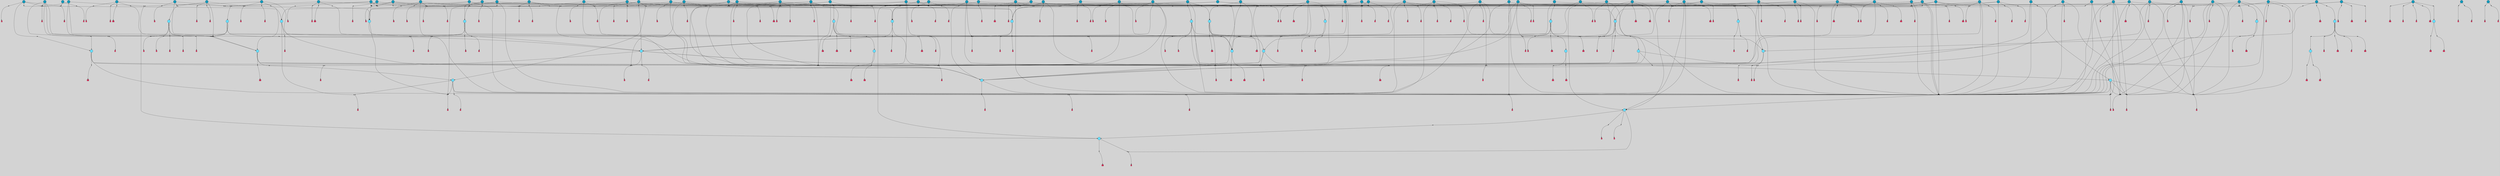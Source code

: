 // File exported with GEGELATI v1.3.1
// On the 2024-04-08 17:40:31
// With the File::TPGGraphDotExporter
digraph{
	graph[pad = "0.212, 0.055" bgcolor = lightgray]
	node[shape=circle style = filled label = ""]
		T3 [fillcolor="#66ddff"]
		T4 [fillcolor="#66ddff"]
		T7 [fillcolor="#66ddff"]
		T9 [fillcolor="#66ddff"]
		T11 [fillcolor="#66ddff"]
		T24 [fillcolor="#66ddff"]
		T27 [fillcolor="#66ddff"]
		T54 [fillcolor="#66ddff"]
		T95 [fillcolor="#66ddff"]
		T96 [fillcolor="#66ddff"]
		T111 [fillcolor="#66ddff"]
		T129 [fillcolor="#66ddff"]
		T131 [fillcolor="#1199bb"]
		T159 [fillcolor="#66ddff"]
		T160 [fillcolor="#1199bb"]
		T195 [fillcolor="#66ddff"]
		T212 [fillcolor="#66ddff"]
		T242 [fillcolor="#66ddff"]
		T280 [fillcolor="#1199bb"]
		T282 [fillcolor="#66ddff"]
		T286 [fillcolor="#1199bb"]
		T318 [fillcolor="#1199bb"]
		T323 [fillcolor="#66ddff"]
		T324 [fillcolor="#66ddff"]
		T325 [fillcolor="#66ddff"]
		T326 [fillcolor="#1199bb"]
		T327 [fillcolor="#66ddff"]
		T328 [fillcolor="#66ddff"]
		T329 [fillcolor="#66ddff"]
		T330 [fillcolor="#1199bb"]
		T332 [fillcolor="#1199bb"]
		T342 [fillcolor="#1199bb"]
		T345 [fillcolor="#1199bb"]
		T347 [fillcolor="#1199bb"]
		T349 [fillcolor="#66ddff"]
		T375 [fillcolor="#1199bb"]
		T391 [fillcolor="#1199bb"]
		T393 [fillcolor="#1199bb"]
		T404 [fillcolor="#66ddff"]
		T410 [fillcolor="#66ddff"]
		T414 [fillcolor="#1199bb"]
		T416 [fillcolor="#1199bb"]
		T417 [fillcolor="#1199bb"]
		T419 [fillcolor="#1199bb"]
		T421 [fillcolor="#1199bb"]
		T422 [fillcolor="#1199bb"]
		T427 [fillcolor="#1199bb"]
		T428 [fillcolor="#1199bb"]
		T432 [fillcolor="#1199bb"]
		T433 [fillcolor="#1199bb"]
		T434 [fillcolor="#66ddff"]
		T435 [fillcolor="#1199bb"]
		T437 [fillcolor="#1199bb"]
		T438 [fillcolor="#1199bb"]
		T439 [fillcolor="#1199bb"]
		T440 [fillcolor="#1199bb"]
		T449 [fillcolor="#1199bb"]
		T455 [fillcolor="#1199bb"]
		T457 [fillcolor="#1199bb"]
		T458 [fillcolor="#1199bb"]
		T467 [fillcolor="#1199bb"]
		T469 [fillcolor="#66ddff"]
		T471 [fillcolor="#1199bb"]
		T473 [fillcolor="#1199bb"]
		T474 [fillcolor="#1199bb"]
		T475 [fillcolor="#1199bb"]
		T476 [fillcolor="#1199bb"]
		T478 [fillcolor="#1199bb"]
		T480 [fillcolor="#1199bb"]
		T483 [fillcolor="#1199bb"]
		T485 [fillcolor="#1199bb"]
		T486 [fillcolor="#1199bb"]
		T488 [fillcolor="#1199bb"]
		T489 [fillcolor="#1199bb"]
		T491 [fillcolor="#1199bb"]
		T492 [fillcolor="#1199bb"]
		T494 [fillcolor="#1199bb"]
		T495 [fillcolor="#1199bb"]
		T498 [fillcolor="#1199bb"]
		T499 [fillcolor="#1199bb"]
		T501 [fillcolor="#1199bb"]
		T505 [fillcolor="#66ddff"]
		T506 [fillcolor="#66ddff"]
		T509 [fillcolor="#1199bb"]
		T510 [fillcolor="#66ddff"]
		T511 [fillcolor="#1199bb"]
		T512 [fillcolor="#66ddff"]
		T513 [fillcolor="#1199bb"]
		T514 [fillcolor="#1199bb"]
		T515 [fillcolor="#1199bb"]
		T518 [fillcolor="#1199bb"]
		T519 [fillcolor="#1199bb"]
		T520 [fillcolor="#1199bb"]
		T521 [fillcolor="#1199bb"]
		T523 [fillcolor="#1199bb"]
		T524 [fillcolor="#1199bb"]
		T525 [fillcolor="#1199bb"]
		T526 [fillcolor="#1199bb"]
		T528 [fillcolor="#1199bb"]
		T529 [fillcolor="#1199bb"]
		T530 [fillcolor="#1199bb"]
		T531 [fillcolor="#1199bb"]
		T532 [fillcolor="#1199bb"]
		T533 [fillcolor="#1199bb"]
		T534 [fillcolor="#1199bb"]
		T536 [fillcolor="#1199bb"]
		T537 [fillcolor="#1199bb"]
		T538 [fillcolor="#1199bb"]
		T539 [fillcolor="#1199bb"]
		T540 [fillcolor="#1199bb"]
		T541 [fillcolor="#1199bb"]
		T542 [fillcolor="#1199bb"]
		T543 [fillcolor="#1199bb"]
		P5008 [fillcolor="#cccccc" shape=point] //6|
		I5008 [shape=box style=invis label="6|1&2|6#1|7&#92;n10|7&2|0#1|5&#92;n9|4&0|1#2|2&#92;n8|6&0|0#1|0&#92;n"]
		P5008 -> I5008[style=invis]
		A3808 [fillcolor="#ff3366" shape=box margin=0.03 width=0 height=0 label="3"]
		T3 -> P5008 -> A3808
		P5009 [fillcolor="#cccccc" shape=point] //3|
		I5009 [shape=box style=invis label="7|6&2|4#0|2&#92;n10|3&2|7#1|4&#92;n11|6&0|4#0|1&#92;n7|1&0|0#2|6&#92;n7|6&0|3#2|6&#92;n4|0&2|6#0|1&#92;n4|4&2|5#0|2&#92;n4|6&0|4#2|7&#92;n10|0&2|3#1|5&#92;n2|6&0|5#0|2&#92;n1|0&2|3#0|7&#92;n1|6&2|0#0|5&#92;n6|2&0|1#0|7&#92;n9|2&0|3#2|7&#92;n5|3&0|6#0|6&#92;n1|7&2|5#2|3&#92;n8|1&2|7#0|6&#92;n1|0&2|5#2|1&#92;n7|1&2|2#2|5&#92;n7|4&2|6#0|3&#92;n"]
		P5009 -> I5009[style=invis]
		A3809 [fillcolor="#ff3366" shape=box margin=0.03 width=0 height=0 label="4"]
		T3 -> P5009 -> A3809
		P5010 [fillcolor="#cccccc" shape=point] //7|
		I5010 [shape=box style=invis label="0|2&2|4#2|6&#92;n5|3&0|6#0|1&#92;n4|7&2|6#0|5&#92;n7|6&0|7#0|5&#92;n10|7&2|2#1|1&#92;n"]
		P5010 -> I5010[style=invis]
		A3810 [fillcolor="#ff3366" shape=box margin=0.03 width=0 height=0 label="4"]
		T4 -> P5010 -> A3810
		P5011 [fillcolor="#cccccc" shape=point] //0|
		I5011 [shape=box style=invis label="2|5&0|1#0|6&#92;n6|1&2|2#2|7&#92;n8|0&0|3#1|4&#92;n4|3&2|5#2|4&#92;n8|1&2|4#0|0&#92;n6|6&0|1#2|6&#92;n11|7&2|4#2|5&#92;n6|2&2|4#0|2&#92;n8|5&2|4#2|4&#92;n2|1&2|1#2|2&#92;n2|7&2|5#2|6&#92;n9|7&0|5#0|4&#92;n1|2&0|5#2|6&#92;n4|2&2|3#2|7&#92;n3|3&2|1#0|2&#92;n"]
		P5011 -> I5011[style=invis]
		A3811 [fillcolor="#ff3366" shape=box margin=0.03 width=0 height=0 label="5"]
		T4 -> P5011 -> A3811
		P5012 [fillcolor="#cccccc" shape=point] //-3|
		I5012 [shape=box style=invis label="1|6&2|7#0|7&#92;n10|2&0|7#1|3&#92;n9|6&2|7#2|2&#92;n5|3&0|7#0|7&#92;n1|6&2|3#0|0&#92;n2|3&2|3#2|2&#92;n5|1&2|6#0|6&#92;n"]
		P5012 -> I5012[style=invis]
		A3812 [fillcolor="#ff3366" shape=box margin=0.03 width=0 height=0 label="7"]
		T7 -> P5012 -> A3812
		P5013 [fillcolor="#cccccc" shape=point] //5|
		I5013 [shape=box style=invis label="0|5&2|3#0|1&#92;n0|6&2|1#2|4&#92;n6|2&2|6#0|7&#92;n7|4&0|3#0|1&#92;n5|4&0|7#1|6&#92;n9|1&0|5#2|2&#92;n6|3&2|3#1|7&#92;n11|7&2|4#1|6&#92;n2|5&0|1#0|0&#92;n4|7&0|0#0|2&#92;n6|2&0|6#0|0&#92;n2|1&2|6#2|4&#92;n10|0&2|0#1|0&#92;n6|6&2|4#0|6&#92;n"]
		P5013 -> I5013[style=invis]
		A3813 [fillcolor="#ff3366" shape=box margin=0.03 width=0 height=0 label="8"]
		T7 -> P5013 -> A3813
		P5014 [fillcolor="#cccccc" shape=point] //-6|
		I5014 [shape=box style=invis label="11|1&0|7#2|0&#92;n10|4&0|1#1|0&#92;n4|3&2|4#2|1&#92;n0|5&2|0#0|0&#92;n6|1&0|0#0|3&#92;n8|2&2|0#0|4&#92;n11|4&2|0#1|6&#92;n7|0&2|6#2|3&#92;n5|3&2|6#2|0&#92;n2|0&2|0#0|4&#92;n"]
		P5014 -> I5014[style=invis]
		A3814 [fillcolor="#ff3366" shape=box margin=0.03 width=0 height=0 label="9"]
		T9 -> P5014 -> A3814
		P5015 [fillcolor="#cccccc" shape=point] //2|
		I5015 [shape=box style=invis label="6|3&2|7#1|4&#92;n8|6&0|0#2|5&#92;n2|1&0|2#0|3&#92;n8|7&0|6#0|4&#92;n2|1&2|0#0|1&#92;n0|0&2|2#2|3&#92;n6|6&0|7#2|1&#92;n6|1&0|7#2|6&#92;n5|4&2|7#0|4&#92;n0|3&0|4#2|0&#92;n11|0&2|0#2|5&#92;n4|5&2|5#2|4&#92;n5|7&0|6#0|4&#92;n9|7&2|5#0|3&#92;n5|4&2|1#0|3&#92;n5|3&0|1#1|7&#92;n0|4&0|3#2|5&#92;n"]
		P5015 -> I5015[style=invis]
		A3815 [fillcolor="#ff3366" shape=box margin=0.03 width=0 height=0 label="10"]
		T9 -> P5015 -> A3815
		P5016 [fillcolor="#cccccc" shape=point] //6|
		I5016 [shape=box style=invis label="3|0&2|7#2|2&#92;n3|2&0|4#2|5&#92;n5|1&0|2#1|0&#92;n8|7&0|1#2|0&#92;n8|5&0|3#0|6&#92;n0|2&0|2#2|3&#92;n1|5&2|5#0|5&#92;n5|6&0|6#0|7&#92;n6|7&0|0#2|6&#92;n1|2&2|3#0|0&#92;n7|7&2|3#0|4&#92;n0|7&2|7#0|6&#92;n1|0&2|2#2|7&#92;n4|4&0|1#0|0&#92;n"]
		P5016 -> I5016[style=invis]
		A3816 [fillcolor="#ff3366" shape=box margin=0.03 width=0 height=0 label="11"]
		T11 -> P5016 -> A3816
		P5017 [fillcolor="#cccccc" shape=point] //-4|
		I5017 [shape=box style=invis label="4|1&0|4#2|6&#92;n1|2&2|2#2|0&#92;n1|2&2|0#0|6&#92;n8|4&2|3#2|5&#92;n5|5&2|1#1|0&#92;n"]
		P5017 -> I5017[style=invis]
		A3817 [fillcolor="#ff3366" shape=box margin=0.03 width=0 height=0 label="12"]
		T11 -> P5017 -> A3817
		P5018 [fillcolor="#cccccc" shape=point] //-3|
		I5018 [shape=box style=invis label="8|1&2|3#0|5&#92;n0|6&0|5#0|5&#92;n3|7&2|1#0|6&#92;n3|5&0|1#0|0&#92;n9|5&2|0#0|4&#92;n3|5&0|2#0|3&#92;n10|6&2|4#1|0&#92;n9|4&2|7#2|6&#92;n1|7&2|5#2|2&#92;n"]
		P5018 -> I5018[style=invis]
		A3818 [fillcolor="#ff3366" shape=box margin=0.03 width=0 height=0 label="5"]
		T4 -> P5018 -> A3818
		P5019 [fillcolor="#cccccc" shape=point] //1|
		I5019 [shape=box style=invis label="5|1&0|6#2|7&#92;n2|4&0|4#2|2&#92;n0|6&0|5#0|4&#92;n10|6&2|5#1|6&#92;n9|3&0|1#1|7&#92;n10|3&2|2#1|0&#92;n5|0&0|0#2|1&#92;n11|3&2|3#1|5&#92;n10|3&0|1#1|0&#92;n2|4&0|1#0|1&#92;n0|2&0|3#2|4&#92;n9|2&2|1#2|5&#92;n11|7&2|6#2|6&#92;n"]
		P5019 -> I5019[style=invis]
		T24 -> P5019 -> T7
		P5020 [fillcolor="#cccccc" shape=point] //5|
		I5020 [shape=box style=invis label="3|0&2|0#0|1&#92;n3|0&0|7#0|1&#92;n5|3&0|2#2|6&#92;n4|4&2|4#2|6&#92;n11|2&0|7#1|6&#92;n2|7&2|2#2|5&#92;n9|3&2|6#2|7&#92;n7|7&0|0#0|4&#92;n6|1&2|4#2|3&#92;n5|4&2|0#1|6&#92;n1|3&0|7#0|4&#92;n"]
		P5020 -> I5020[style=invis]
		A3819 [fillcolor="#ff3366" shape=box margin=0.03 width=0 height=0 label="7"]
		T24 -> P5020 -> A3819
		P5021 [fillcolor="#cccccc" shape=point] //-2|
		I5021 [shape=box style=invis label="4|1&0|4#0|3&#92;n4|2&0|5#2|0&#92;n5|5&2|6#0|5&#92;n1|4&0|1#0|2&#92;n6|3&2|7#1|5&#92;n0|4&2|0#0|3&#92;n8|5&2|5#1|2&#92;n10|7&2|7#1|1&#92;n3|4&0|0#2|1&#92;n3|6&2|5#2|5&#92;n8|3&0|1#0|7&#92;n10|0&2|7#1|3&#92;n4|1&2|4#0|1&#92;n9|3&2|0#0|4&#92;n3|6&2|0#0|4&#92;n1|2&0|6#2|1&#92;n4|0&2|1#2|2&#92;n"]
		P5021 -> I5021[style=invis]
		A3820 [fillcolor="#ff3366" shape=box margin=0.03 width=0 height=0 label="14"]
		T24 -> P5021 -> A3820
		P5022 [fillcolor="#cccccc" shape=point] //2|
		I5022 [shape=box style=invis label="9|1&2|3#0|1&#92;n5|2&2|0#2|4&#92;n3|6&2|5#2|7&#92;n7|0&2|5#0|4&#92;n1|2&0|3#0|5&#92;n7|3&2|7#0|0&#92;n"]
		P5022 -> I5022[style=invis]
		A3821 [fillcolor="#ff3366" shape=box margin=0.03 width=0 height=0 label="2"]
		T27 -> P5022 -> A3821
		P5023 [fillcolor="#cccccc" shape=point] //-6|
		I5023 [shape=box style=invis label="7|5&0|4#0|4&#92;n11|0&2|5#2|1&#92;n"]
		P5023 -> I5023[style=invis]
		A3822 [fillcolor="#ff3366" shape=box margin=0.03 width=0 height=0 label="3"]
		T27 -> P5023 -> A3822
		T27 -> P5009
		T27 -> P5011
		P5024 [fillcolor="#cccccc" shape=point] //0|
		I5024 [shape=box style=invis label="4|0&0|3#2|7&#92;n10|2&0|3#1|7&#92;n3|5&0|2#0|3&#92;n4|5&0|0#2|1&#92;n10|7&2|0#1|2&#92;n5|3&2|3#1|6&#92;n9|5&2|0#0|4&#92;n5|4&2|7#0|2&#92;n10|3&2|7#1|4&#92;n7|2&0|1#2|6&#92;n8|6&0|5#0|5&#92;n8|7&2|3#0|5&#92;n2|6&2|4#0|0&#92;n"]
		P5024 -> I5024[style=invis]
		A3823 [fillcolor="#ff3366" shape=box margin=0.03 width=0 height=0 label="5"]
		T27 -> P5024 -> A3823
		P5025 [fillcolor="#cccccc" shape=point] //8|
		I5025 [shape=box style=invis label="9|0&0|1#2|0&#92;n10|1&2|5#1|4&#92;n8|2&2|6#0|4&#92;n2|4&2|5#2|3&#92;n4|2&2|2#0|2&#92;n7|5&0|2#0|0&#92;n8|2&2|1#1|3&#92;n8|7&0|7#2|1&#92;n1|1&0|0#0|7&#92;n5|6&2|5#1|0&#92;n6|6&2|5#0|0&#92;n11|4&0|3#2|6&#92;n4|2&2|4#0|7&#92;n5|6&0|1#2|0&#92;n11|3&0|2#0|7&#92;n"]
		P5025 -> I5025[style=invis]
		A3824 [fillcolor="#ff3366" shape=box margin=0.03 width=0 height=0 label="6"]
		T54 -> P5025 -> A3824
		T54 -> P5020
		P5026 [fillcolor="#cccccc" shape=point] //-10|
		I5026 [shape=box style=invis label="3|6&0|0#0|4&#92;n4|1&2|4#0|1&#92;n5|1&0|1#0|4&#92;n5|5&2|6#0|5&#92;n6|5&0|6#0|3&#92;n11|1&2|0#0|1&#92;n0|7&2|0#0|3&#92;n1|2&0|6#0|1&#92;n8|0&0|4#2|0&#92;n0|4&0|7#2|7&#92;n7|0&2|7#1|3&#92;n3|1&0|5#2|5&#92;n5|1&0|4#0|3&#92;n2|2&0|2#0|0&#92;n8|3&0|1#0|7&#92;n3|0&0|3#0|5&#92;n7|2&0|5#2|0&#92;n6|3&2|7#1|5&#92;n4|7&2|7#2|1&#92;n"]
		P5026 -> I5026[style=invis]
		A3825 [fillcolor="#ff3366" shape=box margin=0.03 width=0 height=0 label="14"]
		T54 -> P5026 -> A3825
		T54 -> P5013
		P5027 [fillcolor="#cccccc" shape=point] //4|
		I5027 [shape=box style=invis label="4|3&0|6#0|3&#92;n5|7&2|3#2|2&#92;n5|6&0|7#1|2&#92;n1|4&2|6#0|3&#92;n8|4&2|1#2|5&#92;n9|5&2|4#1|4&#92;n2|4&0|5#0|7&#92;n10|0&0|6#1|3&#92;n3|0&0|6#0|2&#92;n2|7&2|7#2|6&#92;n5|2&0|5#1|5&#92;n10|4&2|5#1|7&#92;n4|0&0|4#2|4&#92;n11|1&0|4#2|6&#92;n10|6&2|0#1|4&#92;n9|7&0|3#1|4&#92;n4|5&2|7#0|6&#92;n11|5&2|6#2|3&#92;n0|3&0|5#0|1&#92;n"]
		P5027 -> I5027[style=invis]
		A3826 [fillcolor="#ff3366" shape=box margin=0.03 width=0 height=0 label="13"]
		T95 -> P5027 -> A3826
		P5028 [fillcolor="#cccccc" shape=point] //8|
		I5028 [shape=box style=invis label="9|7&0|5#2|5&#92;n3|3&2|3#0|2&#92;n9|5&2|2#1|0&#92;n2|3&0|6#0|3&#92;n4|4&2|5#2|7&#92;n11|3&2|0#1|5&#92;n6|6&2|1#2|2&#92;n4|6&0|1#2|2&#92;n2|5&2|7#2|2&#92;n7|7&2|2#2|3&#92;n6|5&0|3#2|6&#92;n6|7&0|6#0|2&#92;n"]
		P5028 -> I5028[style=invis]
		A3827 [fillcolor="#ff3366" shape=box margin=0.03 width=0 height=0 label="14"]
		T95 -> P5028 -> A3827
		P5029 [fillcolor="#cccccc" shape=point] //2|
		I5029 [shape=box style=invis label="4|1&0|4#2|6&#92;n5|5&2|1#1|0&#92;n1|0&2|0#0|6&#92;n8|4&2|3#2|5&#92;n"]
		P5029 -> I5029[style=invis]
		T95 -> P5029 -> T11
		P5030 [fillcolor="#cccccc" shape=point] //-9|
		I5030 [shape=box style=invis label="2|0&2|0#2|1&#92;n4|4&2|4#2|6&#92;n9|1&0|3#1|7&#92;n5|3&0|2#2|6&#92;n2|7&2|2#2|5&#92;n5|4&2|0#1|6&#92;n3|0&0|7#0|1&#92;n1|3&0|7#0|4&#92;n11|6&2|2#0|7&#92;n7|7&0|0#0|4&#92;n11|0&0|7#1|6&#92;n9|3&2|6#2|7&#92;n"]
		P5030 -> I5030[style=invis]
		A3828 [fillcolor="#ff3366" shape=box margin=0.03 width=0 height=0 label="7"]
		T95 -> P5030 -> A3828
		P5031 [fillcolor="#cccccc" shape=point] //-8|
		I5031 [shape=box style=invis label="7|5&0|4#2|4&#92;n"]
		P5031 -> I5031[style=invis]
		A3829 [fillcolor="#ff3366" shape=box margin=0.03 width=0 height=0 label="3"]
		T95 -> P5031 -> A3829
		P5032 [fillcolor="#cccccc" shape=point] //6|
		I5032 [shape=box style=invis label="0|5&2|3#0|1&#92;n0|6&2|1#2|4&#92;n9|1&0|5#2|2&#92;n7|4&0|3#0|1&#92;n5|4&0|7#1|6&#92;n2|5&0|1#0|0&#92;n6|3&2|3#1|7&#92;n11|7&2|4#1|6&#92;n6|2&2|6#0|1&#92;n4|7&0|0#0|2&#92;n6|2&0|6#0|0&#92;n9|1&2|6#2|4&#92;n10|0&2|0#1|0&#92;n6|6&2|4#0|6&#92;n"]
		P5032 -> I5032[style=invis]
		A3830 [fillcolor="#ff3366" shape=box margin=0.03 width=0 height=0 label="8"]
		T96 -> P5032 -> A3830
		P5033 [fillcolor="#cccccc" shape=point] //5|
		I5033 [shape=box style=invis label="10|4&0|1#1|0&#92;n4|3&2|4#2|1&#92;n2|0&2|0#0|4&#92;n6|1&0|0#0|3&#92;n8|2&2|0#0|4&#92;n0|0&0|0#0|0&#92;n11|4&2|0#1|6&#92;n7|0&2|6#2|3&#92;n5|3&2|6#2|0&#92;n0|0&2|0#0|0&#92;n"]
		P5033 -> I5033[style=invis]
		A3831 [fillcolor="#ff3366" shape=box margin=0.03 width=0 height=0 label="9"]
		T96 -> P5033 -> A3831
		T96 -> P5008
		P5034 [fillcolor="#cccccc" shape=point] //1|
		I5034 [shape=box style=invis label="5|4&0|7#1|6&#92;n0|6&2|1#2|4&#92;n7|4&0|3#0|1&#92;n0|5&2|3#0|1&#92;n9|1&0|5#2|2&#92;n6|3&2|3#1|7&#92;n11|7&2|4#1|6&#92;n2|5&0|1#0|0&#92;n7|5&2|3#1|1&#92;n4|7&0|0#0|2&#92;n6|2&0|6#0|0&#92;n2|1&2|6#2|4&#92;n10|0&2|7#1|0&#92;n6|6&2|4#0|6&#92;n"]
		P5034 -> I5034[style=invis]
		A3832 [fillcolor="#ff3366" shape=box margin=0.03 width=0 height=0 label="8"]
		T96 -> P5034 -> A3832
		T96 -> P5018
		P5035 [fillcolor="#cccccc" shape=point] //-5|
		I5035 [shape=box style=invis label="0|0&2|3#0|2&#92;n10|5&0|6#1|3&#92;n7|3&0|6#2|3&#92;n3|4&0|6#0|6&#92;n10|5&0|2#1|1&#92;n5|0&0|1#0|3&#92;n6|6&2|5#1|5&#92;n7|4&0|2#1|7&#92;n5|7&0|1#2|5&#92;n1|5&0|0#0|3&#92;n7|5&2|1#2|6&#92;n9|0&0|2#0|0&#92;n4|0&2|4#0|0&#92;n4|6&0|0#2|3&#92;n3|1&0|6#2|5&#92;n7|7&2|1#2|3&#92;n9|4&2|2#0|6&#92;n"]
		P5035 -> I5035[style=invis]
		T111 -> P5035 -> T9
		P5036 [fillcolor="#cccccc" shape=point] //7|
		I5036 [shape=box style=invis label="7|4&2|1#2|0&#92;n4|1&2|4#2|3&#92;n5|0&2|0#2|2&#92;n6|1&2|4#2|6&#92;n"]
		P5036 -> I5036[style=invis]
		A3833 [fillcolor="#ff3366" shape=box margin=0.03 width=0 height=0 label="9"]
		T111 -> P5036 -> A3833
		P5037 [fillcolor="#cccccc" shape=point] //2|
		I5037 [shape=box style=invis label="3|0&2|0#0|1&#92;n11|2&0|7#1|6&#92;n8|7&2|4#0|5&#92;n5|3&0|2#2|6&#92;n4|4&2|4#2|6&#92;n3|0&0|7#0|1&#92;n2|7&2|2#2|5&#92;n9|3&2|6#2|7&#92;n7|7&0|0#0|4&#92;n6|1&2|4#1|3&#92;n5|4&2|0#1|6&#92;n1|3&0|7#0|4&#92;n"]
		P5037 -> I5037[style=invis]
		A3834 [fillcolor="#ff3366" shape=box margin=0.03 width=0 height=0 label="7"]
		T111 -> P5037 -> A3834
		T111 -> P5014
		T129 -> P5025
		T129 -> P5020
		P5038 [fillcolor="#cccccc" shape=point] //10|
		I5038 [shape=box style=invis label="4|5&2|7#2|1&#92;n1|7&2|3#0|6&#92;n3|5&2|2#0|3&#92;n10|3&0|7#1|4&#92;n7|1&0|4#2|6&#92;n10|2&0|3#1|7&#92;n9|5&2|0#0|4&#92;n4|0&0|3#2|7&#92;n11|4&2|6#1|2&#92;n5|4&2|7#0|2&#92;n2|6&2|4#0|0&#92;n6|5&0|7#2|1&#92;n5|3&2|3#1|6&#92;n10|7&2|0#1|2&#92;n"]
		P5038 -> I5038[style=invis]
		A3835 [fillcolor="#ff3366" shape=box margin=0.03 width=0 height=0 label="5"]
		T129 -> P5038 -> A3835
		P5039 [fillcolor="#cccccc" shape=point] //5|
		I5039 [shape=box style=invis label="9|4&2|3#1|3&#92;n0|4&2|4#0|5&#92;n6|1&2|6#2|5&#92;n4|0&0|5#2|0&#92;n"]
		P5039 -> I5039[style=invis]
		A3836 [fillcolor="#ff3366" shape=box margin=0.03 width=0 height=0 label="7"]
		T129 -> P5039 -> A3836
		P5040 [fillcolor="#cccccc" shape=point] //6|
		I5040 [shape=box style=invis label="9|4&2|7#0|6&#92;n8|4&0|1#1|0&#92;n1|3&0|0#2|1&#92;n2|4&0|6#2|2&#92;n5|1&2|5#0|7&#92;n3|0&0|3#2|6&#92;n2|2&2|6#0|2&#92;n8|4&0|4#2|2&#92;n5|1&2|4#0|3&#92;n9|4&0|6#0|6&#92;n5|0&2|2#1|5&#92;n11|7&0|0#1|1&#92;n0|4&0|3#0|3&#92;n7|7&2|4#2|5&#92;n1|5&0|1#2|1&#92;n"]
		P5040 -> I5040[style=invis]
		A3837 [fillcolor="#ff3366" shape=box margin=0.03 width=0 height=0 label="1"]
		T129 -> P5040 -> A3837
		P5041 [fillcolor="#cccccc" shape=point] //6|
		I5041 [shape=box style=invis label="10|4&2|6#1|2&#92;n8|4&0|1#1|0&#92;n0|4&2|6#0|0&#92;n8|4&2|5#2|1&#92;n7|5&2|5#1|0&#92;n3|6&0|6#2|2&#92;n1|7&0|7#0|5&#92;n2|0&0|7#2|4&#92;n2|6&2|2#0|0&#92;n0|7&2|7#0|7&#92;n11|6&0|4#2|2&#92;n5|5&0|0#0|1&#92;n10|1&0|0#1|0&#92;n7|3&0|1#2|5&#92;n9|2&2|7#1|5&#92;n9|4&2|6#2|7&#92;n1|6&2|4#2|2&#92;n3|3&2|2#0|7&#92;n1|6&2|0#0|0&#92;n6|4&2|6#1|0&#92;n"]
		P5041 -> I5041[style=invis]
		A3838 [fillcolor="#ff3366" shape=box margin=0.03 width=0 height=0 label="1"]
		T131 -> P5041 -> A3838
		P5042 [fillcolor="#cccccc" shape=point] //9|
		I5042 [shape=box style=invis label="11|0&2|0#1|1&#92;n3|6&0|6#0|0&#92;n1|4&0|0#2|4&#92;n7|5&2|2#1|3&#92;n11|7&2|6#1|7&#92;n5|2&0|6#1|5&#92;n9|5&0|6#0|3&#92;n2|2&2|7#0|5&#92;n9|3&2|2#2|0&#92;n11|0&2|7#0|1&#92;n1|1&2|0#0|1&#92;n6|6&0|6#1|2&#92;n9|7&0|1#0|3&#92;n2|0&2|4#2|5&#92;n2|4&2|2#0|0&#92;n6|1&2|1#1|7&#92;n10|7&2|5#1|6&#92;n11|5&2|7#2|4&#92;n"]
		P5042 -> I5042[style=invis]
		A3839 [fillcolor="#ff3366" shape=box margin=0.03 width=0 height=0 label="1"]
		T131 -> P5042 -> A3839
		T131 -> P5023
		P5043 [fillcolor="#cccccc" shape=point] //5|
		I5043 [shape=box style=invis label="3|0&0|0#0|1&#92;n5|6&0|4#0|3&#92;n4|4&2|4#2|6&#92;n11|2&0|7#1|6&#92;n2|7&2|2#2|5&#92;n9|3&2|6#2|7&#92;n7|7&0|0#0|4&#92;n6|1&2|4#2|3&#92;n5|4&2|0#1|6&#92;n5|3&0|2#2|6&#92;n1|3&0|7#0|4&#92;n"]
		P5043 -> I5043[style=invis]
		A3840 [fillcolor="#ff3366" shape=box margin=0.03 width=0 height=0 label="7"]
		T131 -> P5043 -> A3840
		T131 -> P5039
		P5044 [fillcolor="#cccccc" shape=point] //7|
		I5044 [shape=box style=invis label="7|0&2|1#2|0&#92;n9|7&2|1#1|7&#92;n8|2&0|1#1|0&#92;n6|6&0|2#1|1&#92;n2|2&0|5#0|0&#92;n5|7&0|0#2|1&#92;n5|1&2|5#1|5&#92;n4|7&2|4#2|3&#92;n10|5&2|2#1|5&#92;n1|3&2|2#2|0&#92;n10|2&2|6#1|5&#92;n"]
		P5044 -> I5044[style=invis]
		A3841 [fillcolor="#ff3366" shape=box margin=0.03 width=0 height=0 label="1"]
		T159 -> P5044 -> A3841
		P5045 [fillcolor="#cccccc" shape=point] //7|
		I5045 [shape=box style=invis label="7|4&2|7#0|4&#92;n4|6&0|1#2|5&#92;n2|1&2|3#0|0&#92;n4|3&2|0#0|1&#92;n0|0&2|7#2|7&#92;n7|7&0|5#2|3&#92;n5|0&2|1#2|2&#92;n10|0&0|4#1|2&#92;n4|4&0|7#0|0&#92;n6|7&0|2#0|1&#92;n1|4&2|5#0|4&#92;n"]
		P5045 -> I5045[style=invis]
		A3842 [fillcolor="#ff3366" shape=box margin=0.03 width=0 height=0 label="0"]
		T159 -> P5045 -> A3842
		P5046 [fillcolor="#cccccc" shape=point] //5|
		I5046 [shape=box style=invis label="0|5&2|3#0|1&#92;n0|6&2|1#2|4&#92;n6|2&2|6#0|7&#92;n9|0&2|7#1|1&#92;n7|4&0|3#0|1&#92;n11|7&2|4#1|6&#92;n9|1&0|5#2|2&#92;n5|4&0|7#1|6&#92;n2|5&0|1#0|0&#92;n4|7&0|0#0|2&#92;n6|2&0|6#0|0&#92;n2|1&2|6#2|4&#92;n10|0&0|0#1|0&#92;n6|6&2|4#0|6&#92;n"]
		P5046 -> I5046[style=invis]
		T159 -> P5046 -> T129
		T160 -> P5027
		T160 -> P5030
		P5047 [fillcolor="#cccccc" shape=point] //5|
		I5047 [shape=box style=invis label="6|0&2|7#2|7&#92;n3|6&2|6#2|6&#92;n6|3&0|5#1|2&#92;n"]
		P5047 -> I5047[style=invis]
		A3843 [fillcolor="#ff3366" shape=box margin=0.03 width=0 height=0 label="3"]
		T160 -> P5047 -> A3843
		P5048 [fillcolor="#cccccc" shape=point] //-2|
		I5048 [shape=box style=invis label="11|7&2|0#1|7&#92;n4|3&0|1#2|5&#92;n0|4&2|4#2|7&#92;n1|6&0|0#0|4&#92;n4|0&0|0#0|5&#92;n0|6&2|3#2|0&#92;n9|6&2|5#1|3&#92;n0|7&2|1#2|5&#92;n4|4&0|5#0|1&#92;n10|4&0|0#1|0&#92;n"]
		P5048 -> I5048[style=invis]
		A3844 [fillcolor="#ff3366" shape=box margin=0.03 width=0 height=0 label="12"]
		T160 -> P5048 -> A3844
		T160 -> P5020
		P5049 [fillcolor="#cccccc" shape=point] //5|
		I5049 [shape=box style=invis label="3|0&2|0#2|1&#92;n3|0&0|7#0|1&#92;n5|3&0|2#2|6&#92;n4|4&2|4#2|6&#92;n5|4&2|0#1|6&#92;n2|7&2|2#2|5&#92;n1|3&0|7#0|4&#92;n11|6&2|2#0|7&#92;n7|7&0|0#0|4&#92;n6|1&2|4#2|3&#92;n11|0&0|7#1|6&#92;n9|3&2|6#2|7&#92;n"]
		P5049 -> I5049[style=invis]
		A3845 [fillcolor="#ff3366" shape=box margin=0.03 width=0 height=0 label="7"]
		T195 -> P5049 -> A3845
		P5050 [fillcolor="#cccccc" shape=point] //4|
		I5050 [shape=box style=invis label="7|1&0|6#0|1&#92;n6|7&2|7#1|7&#92;n10|1&2|1#1|1&#92;n9|6&2|2#1|4&#92;n4|7&0|4#2|2&#92;n9|6&0|5#1|1&#92;n10|0&2|6#1|6&#92;n5|1&0|1#2|3&#92;n10|1&0|5#1|0&#92;n3|4&2|3#0|0&#92;n8|2&0|5#2|4&#92;n1|6&2|0#0|0&#92;n2|3&0|1#2|6&#92;n5|2&2|2#1|6&#92;n2|2&0|1#2|1&#92;n3|1&2|7#0|3&#92;n6|7&2|3#0|4&#92;n"]
		P5050 -> I5050[style=invis]
		A3846 [fillcolor="#ff3366" shape=box margin=0.03 width=0 height=0 label="10"]
		T195 -> P5050 -> A3846
		P5051 [fillcolor="#cccccc" shape=point] //-4|
		I5051 [shape=box style=invis label="0|4&0|0#2|7&#92;n8|5&2|4#2|4&#92;n4|3&2|5#2|4&#92;n11|7&2|2#2|5&#92;n6|5&2|2#2|7&#92;n3|2&0|7#0|7&#92;n3|3&2|1#0|3&#92;n2|6&0|3#2|5&#92;n0|1&2|6#2|2&#92;n8|2&0|0#1|6&#92;n0|7&0|5#0|4&#92;n9|5&0|3#2|7&#92;n2|7&2|5#2|6&#92;n9|0&2|0#0|1&#92;n1|2&2|4#0|2&#92;n"]
		P5051 -> I5051[style=invis]
		T195 -> P5051 -> T27
		T195 -> P5045
		P5052 [fillcolor="#cccccc" shape=point] //6|
		I5052 [shape=box style=invis label="9|4&2|7#0|6&#92;n8|4&0|1#1|0&#92;n1|3&0|0#2|1&#92;n2|4&0|6#2|2&#92;n5|1&2|5#0|7&#92;n3|0&0|3#2|6&#92;n2|2&2|6#0|2&#92;n8|4&0|4#2|2&#92;n5|1&2|4#0|3&#92;n9|4&0|6#0|6&#92;n5|0&2|2#1|5&#92;n11|7&0|0#1|1&#92;n0|4&0|3#0|3&#92;n7|7&2|4#2|5&#92;n1|5&0|1#2|1&#92;n"]
		P5052 -> I5052[style=invis]
		A3847 [fillcolor="#ff3366" shape=box margin=0.03 width=0 height=0 label="1"]
		T212 -> P5052 -> A3847
		P5053 [fillcolor="#cccccc" shape=point] //5|
		I5053 [shape=box style=invis label="9|4&2|3#1|3&#92;n0|4&2|4#0|5&#92;n6|1&2|6#2|5&#92;n4|0&0|5#2|0&#92;n"]
		P5053 -> I5053[style=invis]
		A3848 [fillcolor="#ff3366" shape=box margin=0.03 width=0 height=0 label="7"]
		T212 -> P5053 -> A3848
		P5054 [fillcolor="#cccccc" shape=point] //5|
		I5054 [shape=box style=invis label="3|0&2|0#0|1&#92;n3|0&0|7#0|1&#92;n5|3&0|2#2|6&#92;n4|4&2|4#2|6&#92;n11|2&0|7#1|6&#92;n2|7&2|2#2|5&#92;n9|3&2|6#2|7&#92;n7|7&0|0#0|4&#92;n6|1&2|4#2|3&#92;n5|4&2|0#1|6&#92;n1|3&0|7#0|4&#92;n"]
		P5054 -> I5054[style=invis]
		A3849 [fillcolor="#ff3366" shape=box margin=0.03 width=0 height=0 label="7"]
		T212 -> P5054 -> A3849
		P5055 [fillcolor="#cccccc" shape=point] //8|
		I5055 [shape=box style=invis label="9|0&0|1#2|0&#92;n10|1&2|5#1|4&#92;n8|2&2|6#0|4&#92;n2|4&2|5#2|3&#92;n4|2&2|2#0|2&#92;n7|5&0|2#0|0&#92;n8|2&2|1#1|3&#92;n8|7&0|7#2|1&#92;n1|1&0|0#0|7&#92;n5|6&2|5#1|0&#92;n6|6&2|5#0|0&#92;n11|4&0|3#2|6&#92;n4|2&2|4#0|7&#92;n5|6&0|1#2|0&#92;n11|3&0|2#0|7&#92;n"]
		P5055 -> I5055[style=invis]
		A3850 [fillcolor="#ff3366" shape=box margin=0.03 width=0 height=0 label="6"]
		T212 -> P5055 -> A3850
		P5056 [fillcolor="#cccccc" shape=point] //10|
		I5056 [shape=box style=invis label="4|5&2|7#2|1&#92;n1|7&2|3#0|6&#92;n3|5&2|2#0|3&#92;n10|3&0|7#1|4&#92;n7|1&0|4#2|6&#92;n10|2&0|3#1|7&#92;n9|5&2|0#0|4&#92;n4|0&0|3#2|7&#92;n11|4&2|6#1|2&#92;n5|4&2|7#0|2&#92;n2|6&2|4#0|0&#92;n6|5&0|7#2|1&#92;n5|3&2|3#1|6&#92;n10|7&2|0#1|2&#92;n"]
		P5056 -> I5056[style=invis]
		A3851 [fillcolor="#ff3366" shape=box margin=0.03 width=0 height=0 label="5"]
		T212 -> P5056 -> A3851
		P5057 [fillcolor="#cccccc" shape=point] //5|
		I5057 [shape=box style=invis label="1|6&2|7#0|7&#92;n9|2&2|7#2|2&#92;n10|2&0|7#1|3&#92;n5|3&0|7#0|7&#92;n7|0&2|7#2|2&#92;n1|6&2|3#0|0&#92;n2|3&2|3#2|2&#92;n"]
		P5057 -> I5057[style=invis]
		A3852 [fillcolor="#ff3366" shape=box margin=0.03 width=0 height=0 label="7"]
		T242 -> P5057 -> A3852
		P5058 [fillcolor="#cccccc" shape=point] //-8|
		I5058 [shape=box style=invis label="7|5&0|2#2|1&#92;n1|0&2|6#0|0&#92;n7|1&2|6#1|1&#92;n8|7&0|3#1|6&#92;n3|7&2|3#2|4&#92;n"]
		P5058 -> I5058[style=invis]
		A3853 [fillcolor="#ff3366" shape=box margin=0.03 width=0 height=0 label="2"]
		T242 -> P5058 -> A3853
		P5059 [fillcolor="#cccccc" shape=point] //-3|
		I5059 [shape=box style=invis label="1|1&2|1#0|1&#92;n1|4&0|0#2|4&#92;n11|0&2|3#0|2&#92;n11|6&0|4#0|1&#92;n5|2&0|6#1|5&#92;n3|7&2|6#2|7&#92;n7|7&0|1#2|1&#92;n9|5&2|2#2|0&#92;n6|5&2|6#1|4&#92;n0|7&0|5#2|4&#92;n8|1&0|0#2|3&#92;n0|5&0|3#0|5&#92;n2|0&2|4#0|5&#92;n7|5&2|7#1|3&#92;n8|3&0|0#1|2&#92;n"]
		P5059 -> I5059[style=invis]
		A3854 [fillcolor="#ff3366" shape=box margin=0.03 width=0 height=0 label="1"]
		T242 -> P5059 -> A3854
		T280 -> P5027
		P5060 [fillcolor="#cccccc" shape=point] //1|
		I5060 [shape=box style=invis label="0|4&0|1#0|1&#92;n10|5&2|5#1|6&#92;n7|7&2|5#2|2&#92;n9|5&0|7#2|7&#92;n8|4&0|3#2|7&#92;n11|0&2|3#0|5&#92;n7|0&0|0#0|1&#92;n4|2&0|4#0|5&#92;n5|1&0|6#2|7&#92;n11|3&0|7#1|3&#92;n"]
		P5060 -> I5060[style=invis]
		T280 -> P5060 -> T7
		P5061 [fillcolor="#cccccc" shape=point] //-3|
		I5061 [shape=box style=invis label="4|5&0|0#0|0&#92;n4|7&0|0#0|2&#92;n0|6&2|1#2|4&#92;n9|1&0|5#2|2&#92;n10|0&2|0#1|0&#92;n6|6&2|4#0|6&#92;n2|5&0|1#0|0&#92;n6|3&2|3#1|7&#92;n11|7&2|4#1|6&#92;n6|2&2|6#0|1&#92;n6|2&0|0#0|0&#92;n9|1&2|6#2|4&#92;n10|4&0|3#1|1&#92;n5|4&2|7#1|6&#92;n"]
		P5061 -> I5061[style=invis]
		T280 -> P5061 -> T95
		P5062 [fillcolor="#cccccc" shape=point] //-4|
		I5062 [shape=box style=invis label="5|5&2|1#1|0&#92;n4|1&0|4#2|6&#92;n2|4&2|3#2|5&#92;n1|0&2|0#2|6&#92;n1|4&2|5#0|7&#92;n"]
		P5062 -> I5062[style=invis]
		T282 -> P5062 -> T11
		T282 -> P5049
		P5063 [fillcolor="#cccccc" shape=point] //-9|
		I5063 [shape=box style=invis label="1|0&0|0#2|2&#92;n0|0&0|5#2|4&#92;n10|4&0|2#1|6&#92;n6|2&0|1#1|1&#92;n9|7&0|0#1|2&#92;n3|6&2|4#2|0&#92;n10|7&2|5#1|2&#92;n"]
		P5063 -> I5063[style=invis]
		A3855 [fillcolor="#ff3366" shape=box margin=0.03 width=0 height=0 label="7"]
		T282 -> P5063 -> A3855
		T282 -> P5031
		P5064 [fillcolor="#cccccc" shape=point] //2|
		I5064 [shape=box style=invis label="0|3&0|0#2|7&#92;n3|6&2|5#2|5&#92;n7|4&0|0#1|1&#92;n4|1&0|0#0|6&#92;n1|6&0|2#0|1&#92;n8|6&0|2#2|4&#92;n4|4&2|4#0|3&#92;n1|0&2|4#0|1&#92;n9|2&2|3#0|7&#92;n10|5&2|2#1|1&#92;n10|6&0|1#1|2&#92;n3|3&2|2#0|5&#92;n11|3&0|2#1|0&#92;n4|5&0|6#0|4&#92;n0|7&0|6#2|2&#92;n3|2&0|5#0|1&#92;n"]
		P5064 -> I5064[style=invis]
		A3856 [fillcolor="#ff3366" shape=box margin=0.03 width=0 height=0 label="1"]
		T282 -> P5064 -> A3856
		P5065 [fillcolor="#cccccc" shape=point] //-2|
		I5065 [shape=box style=invis label="3|0&2|0#0|1&#92;n4|1&0|3#2|2&#92;n11|2&0|7#1|6&#92;n8|7&2|4#0|5&#92;n6|1&2|4#1|3&#92;n4|4&2|4#2|6&#92;n3|0&0|7#0|1&#92;n9|3&2|6#2|7&#92;n7|7&0|0#0|4&#92;n5|3&0|2#2|6&#92;n5|4&2|0#1|6&#92;n1|3&0|7#0|4&#92;n"]
		P5065 -> I5065[style=invis]
		A3857 [fillcolor="#ff3366" shape=box margin=0.03 width=0 height=0 label="7"]
		T286 -> P5065 -> A3857
		P5066 [fillcolor="#cccccc" shape=point] //-3|
		I5066 [shape=box style=invis label="8|4&0|1#1|0&#92;n7|4&0|6#0|0&#92;n3|6&0|6#2|2&#92;n9|4&0|0#2|7&#92;n0|7&2|7#2|7&#92;n0|2&2|7#0|5&#92;n6|3&0|3#0|7&#92;n11|6&0|0#2|2&#92;n2|0&2|3#2|2&#92;n10|1&0|6#1|3&#92;n2|5&0|0#0|1&#92;n4|3&0|1#2|5&#92;n1|6&2|0#0|0&#92;n"]
		P5066 -> I5066[style=invis]
		A3858 [fillcolor="#ff3366" shape=box margin=0.03 width=0 height=0 label="1"]
		T286 -> P5066 -> A3858
		P5067 [fillcolor="#cccccc" shape=point] //5|
		I5067 [shape=box style=invis label="3|0&2|0#0|1&#92;n3|0&0|7#0|3&#92;n5|3&0|2#2|6&#92;n4|4&2|4#2|6&#92;n11|2&0|7#1|6&#92;n9|3&2|6#2|7&#92;n2|7&2|2#2|5&#92;n7|7&0|0#0|4&#92;n6|1&2|4#2|3&#92;n1|3&0|7#0|4&#92;n"]
		P5067 -> I5067[style=invis]
		A3859 [fillcolor="#ff3366" shape=box margin=0.03 width=0 height=0 label="7"]
		T286 -> P5067 -> A3859
		P5068 [fillcolor="#cccccc" shape=point] //-5|
		I5068 [shape=box style=invis label="10|6&2|5#1|6&#92;n9|3&0|1#1|7&#92;n2|4&0|1#0|1&#92;n11|3&0|7#1|6&#92;n5|1&0|6#2|7&#92;n8|0&0|0#0|1&#92;n0|6&0|7#0|4&#92;n6|7&2|6#2|6&#92;n11|0&2|3#0|5&#92;n"]
		P5068 -> I5068[style=invis]
		T286 -> P5068 -> T7
		P5069 [fillcolor="#cccccc" shape=point] //-5|
		I5069 [shape=box style=invis label="8|4&0|1#1|4&#92;n11|6&0|0#2|2&#92;n8|5&2|4#1|1&#92;n9|4&0|0#2|7&#92;n3|7&0|7#2|7&#92;n2|5&0|0#0|1&#92;n6|3&0|3#0|7&#92;n3|6&0|6#2|2&#92;n2|0&2|3#2|2&#92;n2|2&2|1#2|3&#92;n6|0&2|3#0|3&#92;n10|1&0|6#1|3&#92;n"]
		P5069 -> I5069[style=invis]
		A3860 [fillcolor="#ff3366" shape=box margin=0.03 width=0 height=0 label="1"]
		T286 -> P5069 -> A3860
		P5070 [fillcolor="#cccccc" shape=point] //5|
		I5070 [shape=box style=invis label="11|7&2|0#1|7&#92;n1|5&2|4#2|4&#92;n4|3&0|1#0|5&#92;n1|6&0|0#0|4&#92;n8|6&2|4#0|0&#92;n4|0&2|0#0|5&#92;n10|4&2|0#1|0&#92;n4|4&0|5#0|1&#92;n0|7&2|1#0|5&#92;n0|6&2|3#2|0&#92;n9|6&2|5#1|3&#92;n"]
		P5070 -> I5070[style=invis]
		T318 -> P5070 -> T195
		P5071 [fillcolor="#cccccc" shape=point] //-9|
		I5071 [shape=box style=invis label="4|7&2|6#0|5&#92;n11|3&0|2#2|6&#92;n10|2&2|4#1|6&#92;n3|0&2|6#2|7&#92;n4|3&0|5#0|7&#92;n2|3&0|7#0|7&#92;n10|6&0|7#1|5&#92;n10|1&2|2#1|1&#92;n1|7&0|3#2|6&#92;n"]
		P5071 -> I5071[style=invis]
		A3861 [fillcolor="#ff3366" shape=box margin=0.03 width=0 height=0 label="4"]
		T318 -> P5071 -> A3861
		P5072 [fillcolor="#cccccc" shape=point] //7|
		I5072 [shape=box style=invis label="7|2&0|4#1|3&#92;n7|7&0|0#0|4&#92;n4|4&2|4#2|6&#92;n2|3&2|2#2|5&#92;n8|0&0|2#2|1&#92;n9|3&2|6#2|7&#92;n6|4&2|4#2|3&#92;n3|3&2|0#0|1&#92;n6|4&2|0#1|6&#92;n5|3&0|7#0|4&#92;n"]
		P5072 -> I5072[style=invis]
		A3862 [fillcolor="#ff3366" shape=box margin=0.03 width=0 height=0 label="7"]
		T318 -> P5072 -> A3862
		P5073 [fillcolor="#cccccc" shape=point] //-6|
		I5073 [shape=box style=invis label="9|0&2|0#0|1&#92;n3|2&0|2#0|3&#92;n5|4&0|5#1|7&#92;n2|1&0|4#0|3&#92;n9|2&2|0#2|4&#92;n7|6&0|4#0|2&#92;n2|3&0|6#2|6&#92;n1|2&0|3#2|0&#92;n"]
		P5073 -> I5073[style=invis]
		T318 -> P5073 -> T54
		P5074 [fillcolor="#cccccc" shape=point] //-2|
		I5074 [shape=box style=invis label="1|3&0|2#0|7&#92;n6|1&0|7#0|0&#92;n6|1&2|4#1|7&#92;n3|0&2|3#0|3&#92;n0|2&0|7#2|6&#92;n"]
		P5074 -> I5074[style=invis]
		T318 -> P5074 -> T195
		P5075 [fillcolor="#cccccc" shape=point] //-9|
		I5075 [shape=box style=invis label="2|0&2|0#2|1&#92;n4|4&2|4#2|6&#92;n9|1&0|3#1|7&#92;n5|3&0|2#2|6&#92;n2|7&2|2#2|5&#92;n5|4&2|0#1|6&#92;n3|0&0|7#0|1&#92;n1|3&0|7#0|4&#92;n11|6&2|2#0|7&#92;n7|7&0|0#0|4&#92;n11|0&0|7#1|6&#92;n9|3&2|6#2|7&#92;n"]
		P5075 -> I5075[style=invis]
		A3863 [fillcolor="#ff3366" shape=box margin=0.03 width=0 height=0 label="7"]
		T323 -> P5075 -> A3863
		P5076 [fillcolor="#cccccc" shape=point] //-4|
		I5076 [shape=box style=invis label="4|1&0|4#2|6&#92;n1|2&2|2#2|0&#92;n1|2&2|0#0|6&#92;n8|4&2|3#2|5&#92;n5|5&2|1#1|0&#92;n"]
		P5076 -> I5076[style=invis]
		A3864 [fillcolor="#ff3366" shape=box margin=0.03 width=0 height=0 label="12"]
		T324 -> P5076 -> A3864
		P5077 [fillcolor="#cccccc" shape=point] //8|
		I5077 [shape=box style=invis label="9|7&0|5#2|5&#92;n3|3&2|3#0|2&#92;n9|5&2|2#1|0&#92;n2|3&0|6#0|3&#92;n4|4&2|5#2|7&#92;n11|3&2|0#1|5&#92;n6|6&2|1#2|2&#92;n4|6&0|1#2|2&#92;n2|5&2|7#2|2&#92;n7|7&2|2#2|3&#92;n6|5&0|3#2|6&#92;n6|7&0|6#0|2&#92;n"]
		P5077 -> I5077[style=invis]
		A3865 [fillcolor="#ff3366" shape=box margin=0.03 width=0 height=0 label="14"]
		T323 -> P5077 -> A3865
		P5078 [fillcolor="#cccccc" shape=point] //-8|
		I5078 [shape=box style=invis label="7|5&0|4#2|4&#92;n"]
		P5078 -> I5078[style=invis]
		A3866 [fillcolor="#ff3366" shape=box margin=0.03 width=0 height=0 label="3"]
		T323 -> P5078 -> A3866
		P5079 [fillcolor="#cccccc" shape=point] //4|
		I5079 [shape=box style=invis label="4|3&0|6#0|3&#92;n5|7&2|3#2|2&#92;n5|6&0|7#1|2&#92;n1|4&2|6#0|3&#92;n8|4&2|1#2|5&#92;n9|5&2|4#1|4&#92;n2|4&0|5#0|7&#92;n10|0&0|6#1|3&#92;n3|0&0|6#0|2&#92;n2|7&2|7#2|6&#92;n5|2&0|5#1|5&#92;n10|4&2|5#1|7&#92;n4|0&0|4#2|4&#92;n11|1&0|4#2|6&#92;n10|6&2|0#1|4&#92;n9|7&0|3#1|4&#92;n4|5&2|7#0|6&#92;n11|5&2|6#2|3&#92;n0|3&0|5#0|1&#92;n"]
		P5079 -> I5079[style=invis]
		A3867 [fillcolor="#ff3366" shape=box margin=0.03 width=0 height=0 label="13"]
		T323 -> P5079 -> A3867
		P5080 [fillcolor="#cccccc" shape=point] //-3|
		I5080 [shape=box style=invis label="4|5&0|0#0|0&#92;n4|7&0|0#0|2&#92;n0|6&2|1#2|4&#92;n9|1&0|5#2|2&#92;n10|0&2|0#1|0&#92;n6|6&2|4#0|6&#92;n2|5&0|1#0|0&#92;n6|3&2|3#1|7&#92;n11|7&2|4#1|6&#92;n6|2&2|6#0|1&#92;n6|2&0|0#0|0&#92;n9|1&2|6#2|4&#92;n10|4&0|3#1|1&#92;n5|4&2|7#1|6&#92;n"]
		P5080 -> I5080[style=invis]
		T326 -> P5080 -> T323
		P5081 [fillcolor="#cccccc" shape=point] //2|
		I5081 [shape=box style=invis label="4|1&0|4#2|6&#92;n5|5&2|1#1|0&#92;n1|0&2|0#0|6&#92;n8|4&2|3#2|5&#92;n"]
		P5081 -> I5081[style=invis]
		T323 -> P5081 -> T324
		P5082 [fillcolor="#cccccc" shape=point] //5|
		I5082 [shape=box style=invis label="0|5&2|3#0|1&#92;n0|6&2|1#2|4&#92;n6|2&2|6#0|7&#92;n7|4&0|3#0|1&#92;n5|4&0|7#1|6&#92;n9|1&0|5#2|2&#92;n6|3&2|3#1|7&#92;n11|7&2|4#1|6&#92;n2|5&0|1#0|0&#92;n4|7&0|0#0|2&#92;n6|2&0|6#0|0&#92;n2|1&2|6#2|4&#92;n10|0&2|0#1|0&#92;n6|6&2|4#0|6&#92;n"]
		P5082 -> I5082[style=invis]
		A3868 [fillcolor="#ff3366" shape=box margin=0.03 width=0 height=0 label="8"]
		T325 -> P5082 -> A3868
		P5083 [fillcolor="#cccccc" shape=point] //-3|
		I5083 [shape=box style=invis label="1|6&2|7#0|7&#92;n10|2&0|7#1|3&#92;n9|6&2|7#2|2&#92;n5|3&0|7#0|7&#92;n1|6&2|3#0|0&#92;n2|3&2|3#2|2&#92;n5|1&2|6#0|6&#92;n"]
		P5083 -> I5083[style=invis]
		A3869 [fillcolor="#ff3366" shape=box margin=0.03 width=0 height=0 label="7"]
		T325 -> P5083 -> A3869
		P5084 [fillcolor="#cccccc" shape=point] //1|
		I5084 [shape=box style=invis label="0|4&0|1#0|1&#92;n10|5&2|5#1|6&#92;n7|7&2|5#2|2&#92;n9|5&0|7#2|7&#92;n8|4&0|3#2|7&#92;n11|0&2|3#0|5&#92;n7|0&0|0#0|1&#92;n4|2&0|4#0|5&#92;n5|1&0|6#2|7&#92;n11|3&0|7#1|3&#92;n"]
		P5084 -> I5084[style=invis]
		T326 -> P5084 -> T325
		P5085 [fillcolor="#cccccc" shape=point] //6|
		I5085 [shape=box style=invis label="3|0&2|7#2|2&#92;n3|2&0|4#2|5&#92;n5|1&0|2#1|0&#92;n8|7&0|1#2|0&#92;n8|5&0|3#0|6&#92;n0|2&0|2#2|3&#92;n1|5&2|5#0|5&#92;n5|6&0|6#0|7&#92;n6|7&0|0#2|6&#92;n1|2&2|3#0|0&#92;n7|7&2|3#0|4&#92;n0|7&2|7#0|6&#92;n1|0&2|2#2|7&#92;n4|4&0|1#0|0&#92;n"]
		P5085 -> I5085[style=invis]
		A3870 [fillcolor="#ff3366" shape=box margin=0.03 width=0 height=0 label="11"]
		T324 -> P5085 -> A3870
		P5086 [fillcolor="#cccccc" shape=point] //4|
		I5086 [shape=box style=invis label="4|3&0|6#0|3&#92;n5|7&2|3#2|2&#92;n5|6&0|7#1|2&#92;n1|4&2|6#0|3&#92;n8|4&2|1#2|5&#92;n9|5&2|4#1|4&#92;n2|4&0|5#0|7&#92;n10|0&0|6#1|3&#92;n3|0&0|6#0|2&#92;n2|7&2|7#2|6&#92;n5|2&0|5#1|5&#92;n10|4&2|5#1|7&#92;n4|0&0|4#2|4&#92;n11|1&0|4#2|6&#92;n10|6&2|0#1|4&#92;n9|7&0|3#1|4&#92;n4|5&2|7#0|6&#92;n11|5&2|6#2|3&#92;n0|3&0|5#0|1&#92;n"]
		P5086 -> I5086[style=invis]
		A3871 [fillcolor="#ff3366" shape=box margin=0.03 width=0 height=0 label="13"]
		T326 -> P5086 -> A3871
		P5087 [fillcolor="#cccccc" shape=point] //-4|
		I5087 [shape=box style=invis label="4|1&0|4#2|6&#92;n1|2&2|2#2|0&#92;n1|2&2|0#0|6&#92;n8|4&2|3#2|5&#92;n5|5&2|1#1|0&#92;n"]
		P5087 -> I5087[style=invis]
		A3872 [fillcolor="#ff3366" shape=box margin=0.03 width=0 height=0 label="12"]
		T327 -> P5087 -> A3872
		P5088 [fillcolor="#cccccc" shape=point] //-9|
		I5088 [shape=box style=invis label="2|0&2|0#2|1&#92;n4|4&2|4#2|6&#92;n9|1&0|3#1|7&#92;n5|3&0|2#2|6&#92;n2|7&2|2#2|5&#92;n5|4&2|0#1|6&#92;n3|0&0|7#0|1&#92;n1|3&0|7#0|4&#92;n11|6&2|2#0|7&#92;n7|7&0|0#0|4&#92;n11|0&0|7#1|6&#92;n9|3&2|6#2|7&#92;n"]
		P5088 -> I5088[style=invis]
		A3873 [fillcolor="#ff3366" shape=box margin=0.03 width=0 height=0 label="7"]
		T328 -> P5088 -> A3873
		P5089 [fillcolor="#cccccc" shape=point] //6|
		I5089 [shape=box style=invis label="3|0&2|7#2|2&#92;n3|2&0|4#2|5&#92;n5|1&0|2#1|0&#92;n8|7&0|1#2|0&#92;n8|5&0|3#0|6&#92;n0|2&0|2#2|3&#92;n1|5&2|5#0|5&#92;n5|6&0|6#0|7&#92;n6|7&0|0#2|6&#92;n1|2&2|3#0|0&#92;n7|7&2|3#0|4&#92;n0|7&2|7#0|6&#92;n1|0&2|2#2|7&#92;n4|4&0|1#0|0&#92;n"]
		P5089 -> I5089[style=invis]
		A3874 [fillcolor="#ff3366" shape=box margin=0.03 width=0 height=0 label="11"]
		T327 -> P5089 -> A3874
		P5090 [fillcolor="#cccccc" shape=point] //2|
		I5090 [shape=box style=invis label="4|1&0|4#2|6&#92;n5|5&2|1#1|0&#92;n1|0&2|0#0|6&#92;n8|4&2|3#2|5&#92;n"]
		P5090 -> I5090[style=invis]
		T328 -> P5090 -> T327
		P5091 [fillcolor="#cccccc" shape=point] //-3|
		I5091 [shape=box style=invis label="4|5&0|0#0|0&#92;n4|7&0|0#0|2&#92;n0|6&2|1#2|4&#92;n9|1&0|5#2|2&#92;n10|0&2|0#1|0&#92;n6|6&2|4#0|6&#92;n2|5&0|1#0|0&#92;n6|3&2|3#1|7&#92;n11|7&2|4#1|6&#92;n6|2&2|6#0|1&#92;n6|2&0|0#0|0&#92;n9|1&2|6#2|4&#92;n10|4&0|3#1|1&#92;n5|4&2|7#1|6&#92;n"]
		P5091 -> I5091[style=invis]
		T330 -> P5091 -> T328
		P5092 [fillcolor="#cccccc" shape=point] //5|
		I5092 [shape=box style=invis label="0|5&2|3#0|1&#92;n0|6&2|1#2|4&#92;n6|2&2|6#0|7&#92;n7|4&0|3#0|1&#92;n5|4&0|7#1|6&#92;n9|1&0|5#2|2&#92;n6|3&2|3#1|7&#92;n11|7&2|4#1|6&#92;n2|5&0|1#0|0&#92;n4|7&0|0#0|2&#92;n6|2&0|6#0|0&#92;n2|1&2|6#2|4&#92;n10|0&2|0#1|0&#92;n6|6&2|4#0|6&#92;n"]
		P5092 -> I5092[style=invis]
		A3875 [fillcolor="#ff3366" shape=box margin=0.03 width=0 height=0 label="8"]
		T329 -> P5092 -> A3875
		P5093 [fillcolor="#cccccc" shape=point] //8|
		I5093 [shape=box style=invis label="9|7&0|5#2|5&#92;n3|3&2|3#0|2&#92;n9|5&2|2#1|0&#92;n2|3&0|6#0|3&#92;n4|4&2|5#2|7&#92;n11|3&2|0#1|5&#92;n6|6&2|1#2|2&#92;n4|6&0|1#2|2&#92;n2|5&2|7#2|2&#92;n7|7&2|2#2|3&#92;n6|5&0|3#2|6&#92;n6|7&0|6#0|2&#92;n"]
		P5093 -> I5093[style=invis]
		A3876 [fillcolor="#ff3366" shape=box margin=0.03 width=0 height=0 label="14"]
		T328 -> P5093 -> A3876
		P5094 [fillcolor="#cccccc" shape=point] //-3|
		I5094 [shape=box style=invis label="1|6&2|7#0|7&#92;n10|2&0|7#1|3&#92;n9|6&2|7#2|2&#92;n5|3&0|7#0|7&#92;n1|6&2|3#0|0&#92;n2|3&2|3#2|2&#92;n5|1&2|6#0|6&#92;n"]
		P5094 -> I5094[style=invis]
		A3877 [fillcolor="#ff3366" shape=box margin=0.03 width=0 height=0 label="7"]
		T329 -> P5094 -> A3877
		P5095 [fillcolor="#cccccc" shape=point] //-8|
		I5095 [shape=box style=invis label="7|5&0|4#2|4&#92;n"]
		P5095 -> I5095[style=invis]
		A3878 [fillcolor="#ff3366" shape=box margin=0.03 width=0 height=0 label="3"]
		T328 -> P5095 -> A3878
		P5096 [fillcolor="#cccccc" shape=point] //4|
		I5096 [shape=box style=invis label="4|3&0|6#0|3&#92;n5|7&2|3#2|2&#92;n5|6&0|7#1|2&#92;n1|4&2|6#0|3&#92;n8|4&2|1#2|5&#92;n9|5&2|4#1|4&#92;n2|4&0|5#0|7&#92;n10|0&0|6#1|3&#92;n3|0&0|6#0|2&#92;n2|7&2|7#2|6&#92;n5|2&0|5#1|5&#92;n10|4&2|5#1|7&#92;n4|0&0|4#2|4&#92;n11|1&0|4#2|6&#92;n10|6&2|0#1|4&#92;n9|7&0|3#1|4&#92;n4|5&2|7#0|6&#92;n11|5&2|6#2|3&#92;n0|3&0|5#0|1&#92;n"]
		P5096 -> I5096[style=invis]
		A3879 [fillcolor="#ff3366" shape=box margin=0.03 width=0 height=0 label="13"]
		T328 -> P5096 -> A3879
		P5097 [fillcolor="#cccccc" shape=point] //1|
		I5097 [shape=box style=invis label="0|4&0|1#0|1&#92;n10|5&2|5#1|6&#92;n7|7&2|5#2|2&#92;n9|5&0|7#2|7&#92;n8|4&0|3#2|7&#92;n11|0&2|3#0|5&#92;n7|0&0|0#0|1&#92;n4|2&0|4#0|5&#92;n5|1&0|6#2|7&#92;n11|3&0|7#1|3&#92;n"]
		P5097 -> I5097[style=invis]
		T330 -> P5097 -> T329
		P5098 [fillcolor="#cccccc" shape=point] //4|
		I5098 [shape=box style=invis label="4|3&0|6#0|3&#92;n5|7&2|3#2|2&#92;n5|6&0|7#1|2&#92;n1|4&2|6#0|3&#92;n8|4&2|1#2|5&#92;n9|5&2|4#1|4&#92;n2|4&0|5#0|7&#92;n10|0&0|6#1|3&#92;n3|0&0|6#0|2&#92;n2|7&2|7#2|6&#92;n5|2&0|5#1|5&#92;n10|4&2|5#1|7&#92;n4|0&0|4#2|4&#92;n11|1&0|4#2|6&#92;n10|6&2|0#1|4&#92;n9|7&0|3#1|4&#92;n4|5&2|7#0|6&#92;n11|5&2|6#2|3&#92;n0|3&0|5#0|1&#92;n"]
		P5098 -> I5098[style=invis]
		A3880 [fillcolor="#ff3366" shape=box margin=0.03 width=0 height=0 label="13"]
		T330 -> P5098 -> A3880
		P5099 [fillcolor="#cccccc" shape=point] //-2|
		I5099 [shape=box style=invis label="5|2&2|0#2|4&#92;n9|1&2|3#0|1&#92;n3|6&2|5#2|7&#92;n7|0&2|1#0|4&#92;n1|2&0|3#0|5&#92;n7|3&2|7#0|0&#92;n"]
		P5099 -> I5099[style=invis]
		A3881 [fillcolor="#ff3366" shape=box margin=0.03 width=0 height=0 label="2"]
		T332 -> P5099 -> A3881
		P5100 [fillcolor="#cccccc" shape=point] //-5|
		I5100 [shape=box style=invis label="3|0&2|3#0|2&#92;n11|1&0|2#0|6&#92;n"]
		P5100 -> I5100[style=invis]
		T332 -> P5100 -> T111
		P5101 [fillcolor="#cccccc" shape=point] //5|
		I5101 [shape=box style=invis label="8|5&2|3#0|7&#92;n0|4&2|3#2|5&#92;n8|3&2|7#1|4&#92;n8|7&0|4#0|7&#92;n0|0&0|3#2|3&#92;n9|4&2|1#1|2&#92;n2|1&0|2#0|3&#92;n0|7&0|4#2|0&#92;n2|1&2|0#0|1&#92;n3|4&0|0#2|7&#92;n6|3&0|1#1|4&#92;n1|1&2|5#0|3&#92;n5|7&0|6#0|4&#92;n9|7&2|5#0|3&#92;n6|1&0|7#2|6&#92;n10|3&2|6#1|0&#92;n3|7&2|7#0|6&#92;n6|0&2|0#2|7&#92;n0|2&0|0#2|4&#92;n"]
		P5101 -> I5101[style=invis]
		A3882 [fillcolor="#ff3366" shape=box margin=0.03 width=0 height=0 label="10"]
		T332 -> P5101 -> A3882
		T332 -> P5020
		P5102 [fillcolor="#cccccc" shape=point] //-2|
		I5102 [shape=box style=invis label="7|4&2|6#0|0&#92;n7|2&0|7#0|4&#92;n4|4&2|5#0|2&#92;n7|6&0|3#2|6&#92;n11|6&0|4#0|3&#92;n4|4&2|2#2|6&#92;n8|0&0|3#0|7&#92;n10|6&2|0#1|5&#92;n2|6&0|5#0|2&#92;n7|4&0|0#2|2&#92;n10|3&2|7#1|4&#92;n4|7&0|2#2|1&#92;n7|2&0|5#2|2&#92;n1|7&2|5#2|5&#92;n10|1&2|2#1|7&#92;n10|1&2|2#1|5&#92;n2|5&0|2#2|0&#92;n1|0&2|6#2|1&#92;n4|6&0|4#2|2&#92;n"]
		P5102 -> I5102[style=invis]
		A3883 [fillcolor="#ff3366" shape=box margin=0.03 width=0 height=0 label="4"]
		T332 -> P5102 -> A3883
		P5103 [fillcolor="#cccccc" shape=point] //2|
		I5103 [shape=box style=invis label="5|2&2|1#1|0&#92;n4|1&0|4#2|6&#92;n0|0&2|3#2|2&#92;n"]
		P5103 -> I5103[style=invis]
		T342 -> P5103 -> T11
		T342 -> P5049
		T342 -> P5032
		P5104 [fillcolor="#cccccc" shape=point] //-8|
		I5104 [shape=box style=invis label="2|0&2|0#0|6&#92;n3|0&2|3#0|5&#92;n5|5&0|5#1|5&#92;n4|6&2|4#2|7&#92;n"]
		P5104 -> I5104[style=invis]
		T345 -> P5104 -> T242
		P5105 [fillcolor="#cccccc" shape=point] //1|
		I5105 [shape=box style=invis label="5|4&2|5#2|3&#92;n8|3&2|2#1|3&#92;n5|4&2|7#0|4&#92;n8|4&2|6#0|4&#92;n9|2&2|6#1|2&#92;n6|5&2|0#2|7&#92;n6|3&2|5#0|2&#92;n3|3&2|4#0|7&#92;n1|2&2|3#2|5&#92;n1|3&2|4#2|7&#92;n4|2&2|2#0|2&#92;n0|2&0|0#0|0&#92;n3|0&2|1#2|0&#92;n11|3&0|3#0|7&#92;n0|3&0|7#0|5&#92;n3|0&2|0#0|0&#92;n2|3&2|1#2|0&#92;n8|7&2|7#2|1&#92;n2|1&2|1#0|5&#92;n"]
		P5105 -> I5105[style=invis]
		A3884 [fillcolor="#ff3366" shape=box margin=0.03 width=0 height=0 label="6"]
		T345 -> P5105 -> A3884
		P5106 [fillcolor="#cccccc" shape=point] //7|
		I5106 [shape=box style=invis label="7|4&2|7#0|4&#92;n4|6&0|1#2|5&#92;n2|1&2|3#0|0&#92;n4|3&2|0#0|1&#92;n0|0&2|7#2|7&#92;n7|7&0|5#2|3&#92;n5|0&2|1#2|2&#92;n10|0&0|4#1|2&#92;n4|4&0|7#0|0&#92;n6|7&0|2#0|1&#92;n1|4&2|5#0|4&#92;n"]
		P5106 -> I5106[style=invis]
		A3885 [fillcolor="#ff3366" shape=box margin=0.03 width=0 height=0 label="0"]
		T345 -> P5106 -> A3885
		P5107 [fillcolor="#cccccc" shape=point] //-10|
		I5107 [shape=box style=invis label="9|6&0|2#2|6&#92;n11|0&2|6#1|5&#92;n10|6&0|7#1|5&#92;n3|0&0|6#0|7&#92;n9|4&2|6#0|3&#92;n10|6&2|4#1|6&#92;n"]
		P5107 -> I5107[style=invis]
		A3886 [fillcolor="#ff3366" shape=box margin=0.03 width=0 height=0 label="4"]
		T345 -> P5107 -> A3886
		P5108 [fillcolor="#cccccc" shape=point] //3|
		I5108 [shape=box style=invis label="5|4&2|7#0|4&#92;n0|4&0|3#2|5&#92;n8|6&0|0#2|5&#92;n2|1&0|2#0|3&#92;n9|7&0|6#0|4&#92;n0|0&2|2#2|3&#92;n6|6&0|7#2|1&#92;n6|1&0|7#2|6&#92;n0|3&0|4#2|0&#92;n11|0&2|0#2|5&#92;n4|5&2|5#2|4&#92;n5|3&0|1#1|7&#92;n9|7&2|2#0|3&#92;n5|4&2|1#0|3&#92;n5|0&0|6#0|4&#92;n0|0&0|1#2|0&#92;n"]
		P5108 -> I5108[style=invis]
		A3887 [fillcolor="#ff3366" shape=box margin=0.03 width=0 height=0 label="10"]
		T345 -> P5108 -> A3887
		T347 -> P5066
		P5109 [fillcolor="#cccccc" shape=point] //8|
		I5109 [shape=box style=invis label="11|2&2|5#2|1&#92;n3|5&2|3#2|5&#92;n3|4&2|1#2|7&#92;n3|1&0|7#0|6&#92;n3|2&0|1#2|7&#92;n5|6&0|0#0|7&#92;n10|0&0|5#1|4&#92;n"]
		P5109 -> I5109[style=invis]
		T347 -> P5109 -> T7
		P5110 [fillcolor="#cccccc" shape=point] //2|
		I5110 [shape=box style=invis label="10|0&0|4#1|2&#92;n4|6&0|1#2|5&#92;n2|1&2|3#0|0&#92;n4|3&2|0#0|1&#92;n0|0&2|7#2|7&#92;n7|7&0|5#2|3&#92;n5|0&2|1#2|2&#92;n7|4&2|7#0|4&#92;n4|4&0|3#0|0&#92;n6|7&0|2#0|1&#92;n1|4&2|5#0|4&#92;n6|0&2|6#1|3&#92;n"]
		P5110 -> I5110[style=invis]
		A3888 [fillcolor="#ff3366" shape=box margin=0.03 width=0 height=0 label="0"]
		T347 -> P5110 -> A3888
		T347 -> P5038
		P5111 [fillcolor="#cccccc" shape=point] //0|
		I5111 [shape=box style=invis label="11|1&0|7#2|0&#92;n5|3&2|6#2|0&#92;n4|3&2|4#2|1&#92;n0|5&2|0#0|0&#92;n6|1&0|0#0|3&#92;n8|2&2|0#0|4&#92;n11|4&2|0#1|6&#92;n7|0&2|6#2|3&#92;n10|4&0|1#1|1&#92;n2|0&2|0#0|4&#92;n"]
		P5111 -> I5111[style=invis]
		T347 -> P5111 -> T27
		T349 -> P5070
		T349 -> P5072
		P5112 [fillcolor="#cccccc" shape=point] //2|
		I5112 [shape=box style=invis label="10|3&2|2#1|5&#92;n3|0&2|7#2|4&#92;n"]
		P5112 -> I5112[style=invis]
		T349 -> P5112 -> T325
		T349 -> P5074
		T349 -> P5098
		P5113 [fillcolor="#cccccc" shape=point] //-5|
		I5113 [shape=box style=invis label="5|6&2|2#2|3&#92;n10|0&0|3#1|5&#92;n3|0&0|1#0|7&#92;n11|1&2|0#1|1&#92;n2|3&0|7#0|7&#92;n9|6&0|7#1|1&#92;n5|7&0|1#0|7&#92;n10|2&2|4#1|6&#92;n11|2&0|2#2|6&#92;n6|4&2|1#0|0&#92;n"]
		P5113 -> I5113[style=invis]
		A3889 [fillcolor="#ff3366" shape=box margin=0.03 width=0 height=0 label="4"]
		T375 -> P5113 -> A3889
		P5114 [fillcolor="#cccccc" shape=point] //0|
		I5114 [shape=box style=invis label="8|0&2|0#0|1&#92;n11|5&2|2#2|7&#92;n11|0&2|4#2|7&#92;n3|5&0|4#2|0&#92;n7|0&0|2#2|7&#92;n7|1&0|1#2|6&#92;n"]
		P5114 -> I5114[style=invis]
		T375 -> P5114 -> T7
		T375 -> P5100
		P5115 [fillcolor="#cccccc" shape=point] //-10|
		I5115 [shape=box style=invis label="9|3&2|0#0|7&#92;n2|3&0|7#0|7&#92;n7|4&0|5#2|7&#92;n11|1&2|0#1|1&#92;n1|0&0|2#0|0&#92;n10|2&2|3#1|0&#92;n2|5&2|3#2|2&#92;n6|6&0|2#0|3&#92;n9|5&0|3#0|4&#92;n11|7&0|6#0|7&#92;n9|3&0|7#2|5&#92;n1|4&2|5#0|1&#92;n5|6&0|1#1|3&#92;n9|5&0|1#0|3&#92;n11|6&0|5#2|0&#92;n2|0&2|2#2|1&#92;n"]
		P5115 -> I5115[style=invis]
		A3890 [fillcolor="#ff3366" shape=box margin=0.03 width=0 height=0 label="4"]
		T375 -> P5115 -> A3890
		P5116 [fillcolor="#cccccc" shape=point] //10|
		I5116 [shape=box style=invis label="10|0&0|6#1|2&#92;n10|6&2|2#1|2&#92;n4|3&2|0#0|1&#92;n4|4&0|7#0|0&#92;n6|7&0|2#1|1&#92;n10|4&0|4#1|6&#92;n0|7&2|7#2|7&#92;n11|7&0|5#2|3&#92;n8|0&2|1#2|3&#92;n4|6&0|1#2|5&#92;n1|4&2|5#0|4&#92;n"]
		P5116 -> I5116[style=invis]
		A3891 [fillcolor="#ff3366" shape=box margin=0.03 width=0 height=0 label="0"]
		T391 -> P5116 -> A3891
		T391 -> P5019
		P5117 [fillcolor="#cccccc" shape=point] //4|
		I5117 [shape=box style=invis label="4|3&0|6#0|3&#92;n5|7&2|3#2|2&#92;n5|6&0|7#1|2&#92;n1|4&2|6#0|3&#92;n4|5&2|7#0|6&#92;n9|5&2|4#1|4&#92;n2|4&0|5#0|7&#92;n10|0&0|6#1|3&#92;n3|0&0|6#0|2&#92;n2|7&2|7#2|6&#92;n5|2&0|5#1|5&#92;n10|4&2|5#1|7&#92;n4|0&0|4#0|4&#92;n11|1&0|4#2|6&#92;n10|6&2|0#1|4&#92;n9|7&0|3#1|4&#92;n8|4&2|1#2|5&#92;n11|5&2|6#2|3&#92;n0|3&0|5#0|1&#92;n"]
		P5117 -> I5117[style=invis]
		A3892 [fillcolor="#ff3366" shape=box margin=0.03 width=0 height=0 label="13"]
		T391 -> P5117 -> A3892
		P5118 [fillcolor="#cccccc" shape=point] //1|
		I5118 [shape=box style=invis label="8|4&0|1#1|0&#92;n2|2&2|3#0|3&#92;n1|5&0|6#2|7&#92;n2|6&2|2#0|0&#92;n2|2&0|5#2|5&#92;n8|5&0|3#1|3&#92;n7|7&2|3#2|2&#92;n0|6&0|7#2|7&#92;n4|0&0|6#2|5&#92;n7|5&2|5#2|5&#92;n10|3&0|2#1|5&#92;n9|3&2|2#0|0&#92;n9|7&0|6#0|3&#92;n"]
		P5118 -> I5118[style=invis]
		A3893 [fillcolor="#ff3366" shape=box margin=0.03 width=0 height=0 label="1"]
		T391 -> P5118 -> A3893
		T391 -> P5104
		P5119 [fillcolor="#cccccc" shape=point] //4|
		I5119 [shape=box style=invis label="7|1&2|6#1|3&#92;n10|1&0|3#1|6&#92;n8|5&2|3#2|1&#92;n11|5&0|0#2|6&#92;n4|1&0|6#0|0&#92;n11|1&0|2#0|3&#92;n2|0&2|1#0|7&#92;n"]
		P5119 -> I5119[style=invis]
		A3894 [fillcolor="#ff3366" shape=box margin=0.03 width=0 height=0 label="2"]
		T393 -> P5119 -> A3894
		P5120 [fillcolor="#cccccc" shape=point] //1|
		I5120 [shape=box style=invis label="9|7&0|2#2|2&#92;n6|5&0|1#1|0&#92;n2|2&0|0#2|1&#92;n4|3&2|2#2|3&#92;n2|5&2|2#0|0&#92;n10|7&0|5#1|1&#92;n9|5&2|7#2|5&#92;n7|7&2|5#2|5&#92;n8|0&2|4#0|1&#92;n5|4&2|0#0|2&#92;n2|5&2|2#2|6&#92;n4|4&0|2#2|1&#92;n7|2&2|4#0|0&#92;n10|0&2|2#1|1&#92;n10|4&2|3#1|0&#92;n"]
		P5120 -> I5120[style=invis]
		A3895 [fillcolor="#ff3366" shape=box margin=0.03 width=0 height=0 label="1"]
		T393 -> P5120 -> A3895
		P5121 [fillcolor="#cccccc" shape=point] //-2|
		I5121 [shape=box style=invis label="4|1&0|7#2|0&#92;n4|2&0|0#0|1&#92;n0|7&2|3#0|4&#92;n6|0&0|7#2|2&#92;n3|5&0|5#2|1&#92;n0|7&2|1#0|4&#92;n2|5&2|7#0|2&#92;n2|3&0|4#0|7&#92;n7|6&2|2#2|0&#92;n3|4&2|4#2|0&#92;n11|0&0|2#2|0&#92;n0|6&2|3#2|0&#92;n5|0&0|4#1|2&#92;n4|4&0|1#0|1&#92;n"]
		P5121 -> I5121[style=invis]
		T393 -> P5121 -> T3
		P5122 [fillcolor="#cccccc" shape=point] //1|
		I5122 [shape=box style=invis label="0|3&2|7#2|3&#92;n9|5&2|2#1|0&#92;n2|3&0|6#0|3&#92;n6|6&2|1#2|2&#92;n5|2&0|6#2|7&#92;n3|4&2|3#0|2&#92;n6|7&0|6#0|2&#92;n10|0&0|7#1|5&#92;n0|6&0|1#2|2&#92;n4|4&2|5#2|7&#92;n"]
		P5122 -> I5122[style=invis]
		A3896 [fillcolor="#ff3366" shape=box margin=0.03 width=0 height=0 label="14"]
		T393 -> P5122 -> A3896
		P5123 [fillcolor="#cccccc" shape=point] //-4|
		I5123 [shape=box style=invis label="6|3&2|3#0|3&#92;n3|0&0|7#0|3&#92;n"]
		P5123 -> I5123[style=invis]
		A3897 [fillcolor="#ff3366" shape=box margin=0.03 width=0 height=0 label="3"]
		T393 -> P5123 -> A3897
		T404 -> P5113
		T404 -> P5100
		P5124 [fillcolor="#cccccc" shape=point] //4|
		I5124 [shape=box style=invis label="9|2&0|6#2|1&#92;n11|5&0|1#2|0&#92;n2|4&0|4#2|1&#92;n5|0&2|4#0|2&#92;n"]
		P5124 -> I5124[style=invis]
		A3898 [fillcolor="#ff3366" shape=box margin=0.03 width=0 height=0 label="3"]
		T404 -> P5124 -> A3898
		P5125 [fillcolor="#cccccc" shape=point] //3|
		I5125 [shape=box style=invis label="7|2&0|2#2|4&#92;n10|1&0|2#1|7&#92;n8|6&0|0#1|0&#92;n9|0&0|2#2|2&#92;n"]
		P5125 -> I5125[style=invis]
		A3899 [fillcolor="#ff3366" shape=box margin=0.03 width=0 height=0 label="3"]
		T404 -> P5125 -> A3899
		P5126 [fillcolor="#cccccc" shape=point] //-6|
		I5126 [shape=box style=invis label="11|1&0|7#2|0&#92;n7|0&2|6#2|3&#92;n0|5&2|0#0|0&#92;n6|1&0|0#0|3&#92;n8|2&2|0#0|4&#92;n11|4&2|0#1|6&#92;n10|4&0|1#1|0&#92;n5|3&2|6#2|0&#92;n10|0&2|0#1|4&#92;n"]
		P5126 -> I5126[style=invis]
		A3900 [fillcolor="#ff3366" shape=box margin=0.03 width=0 height=0 label="9"]
		T404 -> P5126 -> A3900
		P5127 [fillcolor="#cccccc" shape=point] //-3|
		I5127 [shape=box style=invis label="1|6&2|7#0|7&#92;n10|2&0|7#1|3&#92;n9|6&2|7#2|2&#92;n5|3&0|7#0|7&#92;n1|6&2|3#0|0&#92;n2|3&2|3#2|2&#92;n5|1&2|6#0|6&#92;n"]
		P5127 -> I5127[style=invis]
		A3901 [fillcolor="#ff3366" shape=box margin=0.03 width=0 height=0 label="7"]
		T410 -> P5127 -> A3901
		P5128 [fillcolor="#cccccc" shape=point] //5|
		I5128 [shape=box style=invis label="0|5&2|3#0|1&#92;n0|6&2|1#2|4&#92;n6|2&2|6#0|7&#92;n7|4&0|3#0|1&#92;n5|4&0|7#1|6&#92;n9|1&0|5#2|2&#92;n6|3&2|3#1|7&#92;n11|7&2|4#1|6&#92;n2|5&0|1#0|0&#92;n4|7&0|0#0|2&#92;n6|2&0|6#0|0&#92;n2|1&2|6#2|4&#92;n10|0&2|0#1|0&#92;n6|6&2|4#0|6&#92;n"]
		P5128 -> I5128[style=invis]
		A3902 [fillcolor="#ff3366" shape=box margin=0.03 width=0 height=0 label="8"]
		T410 -> P5128 -> A3902
		P5129 [fillcolor="#cccccc" shape=point] //-3|
		I5129 [shape=box style=invis label="1|6&2|7#0|7&#92;n10|2&0|7#1|3&#92;n9|6&2|7#2|2&#92;n5|3&0|7#0|7&#92;n1|6&2|3#0|0&#92;n2|3&2|3#2|2&#92;n5|1&2|6#0|6&#92;n"]
		P5129 -> I5129[style=invis]
		A3903 [fillcolor="#ff3366" shape=box margin=0.03 width=0 height=0 label="7"]
		T414 -> P5129 -> A3903
		P5130 [fillcolor="#cccccc" shape=point] //5|
		I5130 [shape=box style=invis label="0|5&2|3#0|1&#92;n0|6&2|1#2|4&#92;n6|2&2|6#0|7&#92;n7|4&0|3#0|1&#92;n5|4&0|7#1|6&#92;n9|1&0|5#2|2&#92;n6|3&2|3#1|7&#92;n11|7&2|4#1|6&#92;n2|5&0|1#0|0&#92;n4|7&0|0#0|2&#92;n6|2&0|6#0|0&#92;n2|1&2|6#2|4&#92;n10|0&2|0#1|0&#92;n6|6&2|4#0|6&#92;n"]
		P5130 -> I5130[style=invis]
		A3904 [fillcolor="#ff3366" shape=box margin=0.03 width=0 height=0 label="8"]
		T414 -> P5130 -> A3904
		P5131 [fillcolor="#cccccc" shape=point] //2|
		I5131 [shape=box style=invis label="9|0&2|1#2|1&#92;n1|2&2|2#2|7&#92;n2|1&2|4#0|0&#92;n4|2&2|4#2|1&#92;n4|1&2|5#0|5&#92;n1|4&2|2#2|1&#92;n0|5&2|1#2|3&#92;n"]
		P5131 -> I5131[style=invis]
		A3905 [fillcolor="#ff3366" shape=box margin=0.03 width=0 height=0 label="1"]
		T416 -> P5131 -> A3905
		T416 -> P5045
		P5132 [fillcolor="#cccccc" shape=point] //-10|
		I5132 [shape=box style=invis label="4|3&0|4#0|1&#92;n4|1&0|6#2|6&#92;n11|5&0|1#1|1&#92;n4|0&0|1#0|5&#92;n"]
		P5132 -> I5132[style=invis]
		T416 -> P5132 -> T24
		P5133 [fillcolor="#cccccc" shape=point] //-10|
		I5133 [shape=box style=invis label="3|0&2|0#0|1&#92;n1|3&0|7#0|4&#92;n5|3&0|2#2|6&#92;n4|4&2|4#2|6&#92;n10|7&2|7#1|4&#92;n2|3&2|2#2|5&#92;n9|3&2|6#2|7&#92;n5|4&2|0#1|6&#92;n6|1&2|4#2|3&#92;n3|0&2|7#0|1&#92;n"]
		P5133 -> I5133[style=invis]
		A3906 [fillcolor="#ff3366" shape=box margin=0.03 width=0 height=0 label="7"]
		T416 -> P5133 -> A3906
		T416 -> P5068
		T417 -> P5071
		T417 -> P5072
		P5134 [fillcolor="#cccccc" shape=point] //6|
		I5134 [shape=box style=invis label="8|4&2|1#2|5&#92;n11|5&2|6#0|3&#92;n10|4&2|5#1|7&#92;n4|0&0|4#2|4&#92;n4|5&2|7#0|6&#92;n9|5&2|4#0|4&#92;n3|4&0|5#0|7&#92;n1|4&2|6#0|3&#92;n2|7&2|7#2|6&#92;n3|0&0|6#0|2&#92;n7|3&0|6#2|3&#92;n10|0&2|6#1|3&#92;n5|4&2|6#1|1&#92;n10|6&2|0#1|4&#92;n4|4&0|6#0|7&#92;n9|7&0|3#0|4&#92;n5|6&0|7#1|2&#92;n5|7&2|3#2|2&#92;n0|3&0|5#0|1&#92;n"]
		P5134 -> I5134[style=invis]
		T417 -> P5134 -> T9
		T417 -> P5057
		T419 -> P5049
		T419 -> P5096
		P5135 [fillcolor="#cccccc" shape=point] //-1|
		I5135 [shape=box style=invis label="7|1&0|6#0|1&#92;n6|7&2|7#1|7&#92;n0|5&2|7#0|4&#92;n10|1&0|5#1|0&#92;n9|6&2|2#1|4&#92;n4|7&0|4#2|2&#92;n10|0&2|6#1|6&#92;n5|1&0|1#2|3&#92;n10|1&2|1#1|1&#92;n3|4&2|3#0|0&#92;n8|2&0|5#2|4&#92;n1|6&2|0#0|0&#92;n2|3&0|1#2|6&#92;n5|2&2|2#1|6&#92;n2|2&0|1#2|1&#92;n3|1&2|7#0|3&#92;n6|7&2|3#0|4&#92;n"]
		P5135 -> I5135[style=invis]
		A3907 [fillcolor="#ff3366" shape=box margin=0.03 width=0 height=0 label="10"]
		T419 -> P5135 -> A3907
		T419 -> P5042
		P5136 [fillcolor="#cccccc" shape=point] //10|
		I5136 [shape=box style=invis label="10|4&0|0#1|0&#92;n4|1&0|1#2|5&#92;n11|7&2|0#1|7&#92;n0|7&2|1#2|5&#92;n0|6&2|3#2|0&#92;n9|0&2|5#1|3&#92;n4|0&0|0#0|5&#92;n8|2&0|1#0|4&#92;n4|4&0|6#0|1&#92;n1|6&0|0#0|4&#92;n"]
		P5136 -> I5136[style=invis]
		A3908 [fillcolor="#ff3366" shape=box margin=0.03 width=0 height=0 label="12"]
		T419 -> P5136 -> A3908
		T421 -> P5113
		T421 -> P5100
		T421 -> P5124
		T421 -> P5126
		P5137 [fillcolor="#cccccc" shape=point] //-8|
		I5137 [shape=box style=invis label="4|4&0|3#2|6&#92;n5|0&2|3#2|2&#92;n4|1&2|4#0|3&#92;n3|7&0|6#0|4&#92;n"]
		P5137 -> I5137[style=invis]
		A3909 [fillcolor="#ff3366" shape=box margin=0.03 width=0 height=0 label="9"]
		T421 -> P5137 -> A3909
		T422 -> P5113
		T422 -> P5100
		T422 -> P5124
		T422 -> P5125
		P5138 [fillcolor="#cccccc" shape=point] //10|
		I5138 [shape=box style=invis label="3|0&0|7#0|1&#92;n5|3&0|2#2|6&#92;n11|2&0|5#1|6&#92;n5|1&2|0#1|6&#92;n8|3&0|4#0|0&#92;n10|5&0|6#1|5&#92;n2|5&2|1#2|2&#92;n1|3&0|7#0|4&#92;n3|0&2|0#0|1&#92;n4|4&0|4#2|6&#92;n9|3&2|6#2|7&#92;n7|7&0|0#0|4&#92;n"]
		P5138 -> I5138[style=invis]
		A3910 [fillcolor="#ff3366" shape=box margin=0.03 width=0 height=0 label="7"]
		T422 -> P5138 -> A3910
		T427 -> P5057
		T427 -> P5068
		P5139 [fillcolor="#cccccc" shape=point] //-5|
		I5139 [shape=box style=invis label="11|4&2|4#1|6&#92;n10|1&0|1#1|0&#92;n11|6&0|3#0|1&#92;n11|2&0|5#1|7&#92;n11|5&0|5#1|0&#92;n4|7&2|5#0|7&#92;n9|3&0|1#0|7&#92;n8|0&0|7#0|6&#92;n4|6&0|7#0|2&#92;n"]
		P5139 -> I5139[style=invis]
		T427 -> P5139 -> T7
		T427 -> P5031
		P5140 [fillcolor="#cccccc" shape=point] //1|
		I5140 [shape=box style=invis label="11|3&0|4#2|7&#92;n7|0&0|3#0|4&#92;n11|2&0|6#0|4&#92;n9|3&2|1#1|0&#92;n5|6&2|4#2|3&#92;n11|5&2|4#0|3&#92;n"]
		P5140 -> I5140[style=invis]
		A3911 [fillcolor="#ff3366" shape=box margin=0.03 width=0 height=0 label="2"]
		T428 -> P5140 -> A3911
		P5141 [fillcolor="#cccccc" shape=point] //-5|
		I5141 [shape=box style=invis label="8|7&0|3#0|3&#92;n6|4&2|1#0|5&#92;n2|2&2|6#2|0&#92;n4|7&2|0#2|3&#92;n10|5&2|1#1|5&#92;n2|0&0|7#2|0&#92;n5|3&2|2#2|0&#92;n6|7&0|0#1|0&#92;n"]
		P5141 -> I5141[style=invis]
		A3912 [fillcolor="#ff3366" shape=box margin=0.03 width=0 height=0 label="1"]
		T428 -> P5141 -> A3912
		P5142 [fillcolor="#cccccc" shape=point] //9|
		I5142 [shape=box style=invis label="5|1&0|0#2|7&#92;n1|1&0|0#2|4&#92;n2|0&0|0#0|1&#92;n8|3&2|1#1|0&#92;n6|0&2|2#2|7&#92;n2|0&0|7#2|0&#92;n0|4&0|7#0|1&#92;n7|7&2|5#1|3&#92;n1|0&2|2#0|7&#92;n8|6&0|3#2|7&#92;n11|3&2|3#0|5&#92;n"]
		P5142 -> I5142[style=invis]
		T428 -> P5142 -> T410
		T428 -> P5019
		T428 -> P5045
		P5143 [fillcolor="#cccccc" shape=point] //2|
		I5143 [shape=box style=invis label="5|1&2|5#1|5&#92;n1|3&2|2#2|0&#92;n5|7&0|0#2|1&#92;n6|6&0|2#1|4&#92;n2|2&0|5#0|0&#92;n8|2&0|1#2|0&#92;n5|5&0|1#0|5&#92;n4|7&2|4#2|3&#92;n2|0&0|2#0|7&#92;n10|5&2|2#1|5&#92;n9|7&2|1#1|7&#92;n10|2&2|6#1|5&#92;n"]
		P5143 -> I5143[style=invis]
		A3913 [fillcolor="#ff3366" shape=box margin=0.03 width=0 height=0 label="1"]
		T432 -> P5143 -> A3913
		T432 -> P5045
		P5144 [fillcolor="#cccccc" shape=point] //6|
		I5144 [shape=box style=invis label="0|5&2|3#0|1&#92;n0|6&2|1#2|4&#92;n10|0&2|5#1|1&#92;n6|2&2|6#0|7&#92;n9|0&2|7#1|1&#92;n7|4&0|3#0|1&#92;n11|7&2|5#1|6&#92;n9|1&0|5#2|2&#92;n5|4&0|7#1|6&#92;n2|5&0|1#0|0&#92;n4|7&0|0#0|2&#92;n6|2&0|6#0|0&#92;n6|6&2|4#0|6&#92;n10|0&0|0#1|0&#92;n2|1&2|6#2|4&#92;n"]
		P5144 -> I5144[style=invis]
		T432 -> P5144 -> T129
		T433 -> P5104
		P5145 [fillcolor="#cccccc" shape=point] //7|
		I5145 [shape=box style=invis label="7|4&2|7#0|4&#92;n10|0&0|4#1|2&#92;n2|6&0|7#2|2&#92;n2|1&2|3#0|0&#92;n4|3&2|0#0|1&#92;n0|4&2|7#2|7&#92;n7|7&0|5#2|3&#92;n5|0&2|1#2|2&#92;n4|6&0|1#2|5&#92;n4|4&0|7#0|0&#92;n6|7&0|2#0|1&#92;n1|4&2|5#0|4&#92;n"]
		P5145 -> I5145[style=invis]
		A3914 [fillcolor="#ff3366" shape=box margin=0.03 width=0 height=0 label="0"]
		T433 -> P5145 -> A3914
		P5146 [fillcolor="#cccccc" shape=point] //-6|
		I5146 [shape=box style=invis label="8|2&0|4#0|6&#92;n8|4&0|1#1|0&#92;n3|2&0|1#0|2&#92;n5|4&2|1#0|3&#92;n1|3&0|1#2|7&#92;n7|7&2|4#2|5&#92;n8|0&0|4#0|4&#92;n2|6&2|2#0|0&#92;n10|7&0|7#1|5&#92;n7|6&0|1#2|3&#92;n0|6&0|6#0|5&#92;n0|2&0|5#0|1&#92;n5|1&2|2#0|7&#92;n"]
		P5146 -> I5146[style=invis]
		A3915 [fillcolor="#ff3366" shape=box margin=0.03 width=0 height=0 label="1"]
		T433 -> P5146 -> A3915
		T433 -> P5019
		P5147 [fillcolor="#cccccc" shape=point] //-2|
		I5147 [shape=box style=invis label="5|6&0|4#2|2&#92;n10|4&2|2#1|4&#92;n11|2&0|3#2|7&#92;n0|0&2|1#2|0&#92;n1|2&2|2#0|4&#92;n"]
		P5147 -> I5147[style=invis]
		T433 -> P5147 -> T4
		T434 -> P5031
		P5148 [fillcolor="#cccccc" shape=point] //6|
		I5148 [shape=box style=invis label="5|5&2|4#1|6&#92;n4|4&2|4#0|3&#92;n11|3&0|2#1|0&#92;n1|6&0|2#2|1&#92;n10|6&2|1#1|2&#92;n4|1&0|0#0|6&#92;n1|0&2|4#0|1&#92;n3|3&2|2#0|5&#92;n0|4&0|3#0|7&#92;n10|5&2|4#1|1&#92;n0|4&0|7#0|2&#92;n8|6&0|2#2|4&#92;n10|3&0|0#1|7&#92;n9|2&2|3#0|7&#92;n9|7&0|6#2|2&#92;n3|2&0|5#0|1&#92;n2|4&2|7#0|5&#92;n"]
		P5148 -> I5148[style=invis]
		T434 -> P5148 -> T404
		P5149 [fillcolor="#cccccc" shape=point] //4|
		I5149 [shape=box style=invis label="7|1&0|3#1|7&#92;n10|6&2|1#1|6&#92;n8|0&0|1#0|3&#92;n5|2&0|6#0|5&#92;n"]
		P5149 -> I5149[style=invis]
		A3916 [fillcolor="#ff3366" shape=box margin=0.03 width=0 height=0 label="3"]
		T434 -> P5149 -> A3916
		T435 -> P5104
		T435 -> P5106
		P5150 [fillcolor="#cccccc" shape=point] //-6|
		I5150 [shape=box style=invis label="10|0&2|4#1|2&#92;n9|0&0|5#1|0&#92;n11|7&0|6#2|4&#92;n6|4&0|3#1|7&#92;n5|1&0|1#1|1&#92;n3|7&2|5#0|5&#92;n9|0&0|7#0|2&#92;n8|3&0|1#0|4&#92;n4|7&2|5#0|2&#92;n5|6&0|1#2|4&#92;n"]
		P5150 -> I5150[style=invis]
		A3917 [fillcolor="#ff3366" shape=box margin=0.03 width=0 height=0 label="3"]
		T435 -> P5150 -> A3917
		P5151 [fillcolor="#cccccc" shape=point] //8|
		I5151 [shape=box style=invis label="8|7&0|0#1|0&#92;n7|2&0|0#0|1&#92;n7|5&2|7#2|7&#92;n6|4&2|1#0|5&#92;n4|7&2|0#2|3&#92;n1|0&2|0#0|2&#92;n7|2&2|6#2|0&#92;n10|1&2|1#1|7&#92;n11|6&2|4#0|6&#92;n10|5&0|1#1|5&#92;n"]
		P5151 -> I5151[style=invis]
		A3918 [fillcolor="#ff3366" shape=box margin=0.03 width=0 height=0 label="1"]
		T435 -> P5151 -> A3918
		P5152 [fillcolor="#cccccc" shape=point] //-9|
		I5152 [shape=box style=invis label="7|4&2|7#0|4&#92;n4|6&0|1#2|5&#92;n2|1&2|3#0|0&#92;n4|3&2|0#0|1&#92;n0|0&2|7#2|7&#92;n1|4&2|5#0|4&#92;n5|0&2|1#2|2&#92;n10|0&0|4#1|2&#92;n4|4&0|7#0|0&#92;n6|7&2|2#0|1&#92;n7|7&0|5#2|3&#92;n"]
		P5152 -> I5152[style=invis]
		A3919 [fillcolor="#ff3366" shape=box margin=0.03 width=0 height=0 label="0"]
		T437 -> P5152 -> A3919
		T437 -> P5041
		T437 -> P5042
		T437 -> P5013
		P5153 [fillcolor="#cccccc" shape=point] //8|
		I5153 [shape=box style=invis label="9|0&0|1#2|0&#92;n10|1&2|5#1|4&#92;n8|2&2|6#0|4&#92;n2|4&2|5#2|3&#92;n4|2&2|2#0|2&#92;n7|5&0|2#0|0&#92;n8|2&2|1#1|3&#92;n8|7&0|7#2|1&#92;n1|1&0|0#0|7&#92;n5|6&2|5#1|0&#92;n6|6&2|5#0|0&#92;n11|4&0|3#2|6&#92;n4|2&2|4#0|7&#92;n5|6&0|1#2|0&#92;n11|3&0|2#0|7&#92;n"]
		P5153 -> I5153[style=invis]
		A3920 [fillcolor="#ff3366" shape=box margin=0.03 width=0 height=0 label="6"]
		T437 -> P5153 -> A3920
		T438 -> P5062
		P5154 [fillcolor="#cccccc" shape=point] //-7|
		I5154 [shape=box style=invis label="3|0&2|0#2|1&#92;n3|0&0|7#0|1&#92;n11|6&2|2#0|7&#92;n5|3&0|2#2|6&#92;n11|2&0|1#2|1&#92;n2|7&2|2#2|5&#92;n11|0&0|7#1|6&#92;n5|4&2|0#1|6&#92;n6|1&2|4#2|2&#92;n1|3&0|7#0|4&#92;n6|0&2|4#1|2&#92;n2|6&0|0#2|4&#92;n"]
		P5154 -> I5154[style=invis]
		A3921 [fillcolor="#ff3366" shape=box margin=0.03 width=0 height=0 label="7"]
		T438 -> P5154 -> A3921
		T438 -> P5031
		T438 -> P5088
		P5155 [fillcolor="#cccccc" shape=point] //-9|
		I5155 [shape=box style=invis label="2|2&2|6#2|4&#92;n6|0&2|6#1|7&#92;n5|1&0|6#0|7&#92;n"]
		P5155 -> I5155[style=invis]
		A3922 [fillcolor="#ff3366" shape=box margin=0.03 width=0 height=0 label="7"]
		T438 -> P5155 -> A3922
		P5156 [fillcolor="#cccccc" shape=point] //6|
		I5156 [shape=box style=invis label="10|4&2|6#1|2&#92;n1|6&2|4#2|2&#92;n0|4&2|6#0|0&#92;n8|4&2|5#2|1&#92;n7|5&2|5#1|0&#92;n3|6&0|6#2|2&#92;n5|0&2|2#1|5&#92;n1|7&0|7#0|5&#92;n8|4&0|1#1|0&#92;n2|6&2|2#0|0&#92;n0|7&2|7#0|7&#92;n5|5&0|6#0|1&#92;n10|1&2|0#1|0&#92;n2|0&0|7#2|4&#92;n9|4&2|6#0|7&#92;n9|2&2|7#1|5&#92;n3|3&2|2#0|7&#92;n1|6&2|0#0|0&#92;n6|4&2|6#1|0&#92;n"]
		P5156 -> I5156[style=invis]
		A3923 [fillcolor="#ff3366" shape=box margin=0.03 width=0 height=0 label="1"]
		T439 -> P5156 -> A3923
		P5157 [fillcolor="#cccccc" shape=point] //2|
		I5157 [shape=box style=invis label="4|5&2|7#2|1&#92;n9|4&0|4#0|6&#92;n1|7&2|4#0|6&#92;n10|7&0|6#1|3&#92;n3|5&2|2#0|3&#92;n10|3&0|6#1|2&#92;n2|4&2|7#0|2&#92;n9|5&2|0#0|4&#92;n7|1&0|4#2|6&#92;n4|0&2|3#2|7&#92;n10|3&2|1#1|6&#92;n10|2&0|3#1|7&#92;n11|4&2|6#1|2&#92;n7|7&0|6#1|0&#92;n10|3&2|7#1|4&#92;n5|3&2|3#1|6&#92;n10|7&2|0#1|2&#92;n"]
		P5157 -> I5157[style=invis]
		A3924 [fillcolor="#ff3366" shape=box margin=0.03 width=0 height=0 label="5"]
		T439 -> P5157 -> A3924
		P5158 [fillcolor="#cccccc" shape=point] //-2|
		I5158 [shape=box style=invis label="8|2&0|5#0|1&#92;n7|7&2|4#2|5&#92;n1|3&0|0#0|1&#92;n11|6&2|3#1|0&#92;n8|4&0|1#1|0&#92;n9|0&2|2#1|5&#92;n9|4&0|6#0|6&#92;n0|3&2|3#0|4&#92;n3|0&0|3#2|4&#92;n2|1&2|6#0|2&#92;n2|4&0|6#0|2&#92;n11|2&0|3#0|1&#92;n5|4&2|4#0|3&#92;n2|0&0|0#0|7&#92;n1|5&0|1#2|1&#92;n11|5&0|1#1|2&#92;n5|7&0|4#2|3&#92;n"]
		P5158 -> I5158[style=invis]
		T439 -> P5158 -> T129
		P5159 [fillcolor="#cccccc" shape=point] //8|
		I5159 [shape=box style=invis label="7|1&0|6#0|1&#92;n6|7&2|7#1|7&#92;n10|1&2|1#1|1&#92;n9|6&2|2#1|4&#92;n4|7&0|4#2|2&#92;n9|6&0|5#1|1&#92;n10|0&2|3#1|6&#92;n5|1&0|1#2|3&#92;n10|1&0|5#1|0&#92;n3|4&2|3#0|0&#92;n6|7&2|3#0|4&#92;n1|6&2|0#0|0&#92;n2|3&0|1#2|6&#92;n5|2&2|2#1|6&#92;n2|2&0|1#2|1&#92;n3|1&2|7#0|3&#92;n8|2&0|5#2|4&#92;n"]
		P5159 -> I5159[style=invis]
		A3925 [fillcolor="#ff3366" shape=box margin=0.03 width=0 height=0 label="10"]
		T439 -> P5159 -> A3925
		P5160 [fillcolor="#cccccc" shape=point] //-1|
		I5160 [shape=box style=invis label="1|7&2|1#0|6&#92;n8|1&2|3#0|5&#92;n10|6&2|7#1|0&#92;n1|7&2|5#0|2&#92;n0|3&0|3#2|2&#92;n3|5&0|1#0|0&#92;n3|5&0|2#0|3&#92;n1|5&2|0#0|4&#92;n5|7&2|2#2|5&#92;n4|0&2|3#0|3&#92;n"]
		P5160 -> I5160[style=invis]
		T439 -> P5160 -> T3
		P5161 [fillcolor="#cccccc" shape=point] //-5|
		I5161 [shape=box style=invis label="8|3&0|1#2|0&#92;n3|0&2|7#2|4&#92;n11|7&0|5#0|6&#92;n"]
		P5161 -> I5161[style=invis]
		A3926 [fillcolor="#ff3366" shape=box margin=0.03 width=0 height=0 label="5"]
		T440 -> P5161 -> A3926
		P5162 [fillcolor="#cccccc" shape=point] //7|
		I5162 [shape=box style=invis label="10|0&0|4#1|2&#92;n2|1&2|3#0|0&#92;n1|6&2|5#0|4&#92;n2|0&2|1#2|2&#92;n6|7&0|2#0|1&#92;n5|0&2|0#1|6&#92;n4|4&0|7#0|0&#92;n4|6&0|1#2|5&#92;n4|3&2|0#2|1&#92;n"]
		P5162 -> I5162[style=invis]
		T440 -> P5162 -> T242
		T440 -> P5020
		T449 -> P5140
		T449 -> P5141
		T449 -> P5019
		P5163 [fillcolor="#cccccc" shape=point] //4|
		I5163 [shape=box style=invis label="10|3&2|2#1|0&#92;n5|0&0|7#2|1&#92;n10|6&2|5#1|3&#92;n11|2&2|6#2|6&#92;n5|1&0|6#2|7&#92;n0|6&0|5#0|4&#92;n2|3&2|3#0|6&#92;n0|1&2|1#0|2&#92;n1|5&2|6#2|3&#92;n10|3&0|1#1|0&#92;n9|3&0|1#1|7&#92;n11|3&2|7#1|5&#92;n2|5&0|1#0|1&#92;n9|2&2|1#2|5&#92;n5|6&2|7#2|5&#92;n0|2&0|3#2|4&#92;n"]
		P5163 -> I5163[style=invis]
		T449 -> P5163 -> T7
		P5164 [fillcolor="#cccccc" shape=point] //1|
		I5164 [shape=box style=invis label="2|0&2|2#0|6&#92;n5|5&0|5#0|5&#92;n3|0&2|3#0|7&#92;n"]
		P5164 -> I5164[style=invis]
		T449 -> P5164 -> T242
		T455 -> P5163
		P5165 [fillcolor="#cccccc" shape=point] //6|
		I5165 [shape=box style=invis label="7|0&2|5#1|2&#92;n10|6&2|1#1|3&#92;n7|5&0|2#0|7&#92;n10|7&0|1#1|5&#92;n4|6&2|5#0|5&#92;n4|4&0|7#2|7&#92;n"]
		P5165 -> I5165[style=invis]
		A3927 [fillcolor="#ff3366" shape=box margin=0.03 width=0 height=0 label="7"]
		T455 -> P5165 -> A3927
		T455 -> P5065
		P5166 [fillcolor="#cccccc" shape=point] //7|
		I5166 [shape=box style=invis label="1|2&0|5#0|4&#92;n11|0&0|7#1|6&#92;n3|3&2|4#2|1&#92;n2|6&0|0#2|4&#92;n3|0&2|7#0|1&#92;n7|4&0|7#1|1&#92;n5|3&2|2#2|6&#92;n0|7&0|0#2|6&#92;n5|4&0|0#1|6&#92;n1|7&2|3#2|2&#92;n0|0&0|5#0|6&#92;n6|7&0|0#0|2&#92;n"]
		P5166 -> I5166[style=invis]
		A3928 [fillcolor="#ff3366" shape=box margin=0.03 width=0 height=0 label="7"]
		T455 -> P5166 -> A3928
		T455 -> P5141
		P5167 [fillcolor="#cccccc" shape=point] //0|
		I5167 [shape=box style=invis label="0|5&2|3#0|1&#92;n10|0&0|0#1|0&#92;n5|4&0|7#1|6&#92;n9|0&2|7#1|1&#92;n7|4&2|3#0|1&#92;n11|7&2|4#1|6&#92;n5|3&0|6#0|3&#92;n6|2&2|6#0|7&#92;n2|5&0|1#0|0&#92;n0|6&0|1#2|4&#92;n6|2&0|6#0|0&#92;n2|1&2|6#2|4&#92;n4|7&0|0#0|2&#92;n6|5&2|4#0|6&#92;n"]
		P5167 -> I5167[style=invis]
		T457 -> P5167 -> T212
		P5168 [fillcolor="#cccccc" shape=point] //0|
		I5168 [shape=box style=invis label="11|4&0|1#1|3&#92;n7|7&2|4#1|6&#92;n5|4&0|6#2|7&#92;n3|2&0|2#2|0&#92;n7|4&0|3#2|5&#92;n1|7&0|4#2|3&#92;n9|7&0|5#1|1&#92;n2|7&2|4#0|5&#92;n4|3&0|1#2|6&#92;n9|2&2|7#1|5&#92;n0|6&0|0#0|7&#92;n3|0&2|4#0|3&#92;n7|3&0|7#2|2&#92;n"]
		P5168 -> I5168[style=invis]
		A3929 [fillcolor="#ff3366" shape=box margin=0.03 width=0 height=0 label="3"]
		T457 -> P5168 -> A3929
		P5169 [fillcolor="#cccccc" shape=point] //0|
		I5169 [shape=box style=invis label="1|0&2|3#2|2&#92;n8|4&2|1#2|6&#92;n6|2&0|2#1|1&#92;n8|5&2|1#0|6&#92;n6|4&2|7#1|2&#92;n11|1&2|1#1|3&#92;n10|2&0|1#1|1&#92;n"]
		P5169 -> I5169[style=invis]
		A3930 [fillcolor="#ff3366" shape=box margin=0.03 width=0 height=0 label="0"]
		T457 -> P5169 -> A3930
		T457 -> P5074
		P5170 [fillcolor="#cccccc" shape=point] //9|
		I5170 [shape=box style=invis label="0|4&2|7#0|0&#92;n2|2&0|4#0|3&#92;n8|0&2|1#2|2&#92;n11|6&2|4#0|0&#92;n8|2&0|1#1|3&#92;n2|3&2|4#0|1&#92;n5|4&2|3#1|6&#92;n11|0&2|3#2|1&#92;n5|1&0|7#0|1&#92;n9|4&0|6#1|2&#92;n10|3&0|3#1|0&#92;n9|5&0|0#0|6&#92;n5|0&0|2#2|7&#92;n8|1&0|7#1|5&#92;n0|1&2|4#2|0&#92;n"]
		P5170 -> I5170[style=invis]
		A3931 [fillcolor="#ff3366" shape=box margin=0.03 width=0 height=0 label="5"]
		T457 -> P5170 -> A3931
		P5171 [fillcolor="#cccccc" shape=point] //7|
		I5171 [shape=box style=invis label="6|0&0|0#0|7&#92;n8|3&2|7#1|0&#92;n5|5&0|6#2|7&#92;n1|4&0|2#0|5&#92;n11|4&2|6#2|6&#92;n7|2&2|3#1|0&#92;n6|6&2|1#2|4&#92;n11|2&2|0#1|5&#92;n0|1&0|0#2|0&#92;n0|1&0|5#0|4&#92;n2|4&0|4#2|5&#92;n"]
		P5171 -> I5171[style=invis]
		T458 -> P5171 -> T7
		T458 -> P5066
		T458 -> P5024
		T458 -> P5100
		P5172 [fillcolor="#cccccc" shape=point] //9|
		I5172 [shape=box style=invis label="7|3&0|7#0|3&#92;n8|5&0|5#0|6&#92;n7|7&0|4#2|3&#92;n3|5&2|6#2|7&#92;n11|6&0|5#0|3&#92;n2|3&2|2#0|6&#92;n8|0&2|4#1|7&#92;n"]
		P5172 -> I5172[style=invis]
		T467 -> P5172 -> T4
		P5173 [fillcolor="#cccccc" shape=point] //4|
		I5173 [shape=box style=invis label="2|3&0|6#2|6&#92;n7|6&0|4#0|0&#92;n9|0&2|0#0|6&#92;n1|2&0|3#0|0&#92;n9|2&0|2#2|2&#92;n2|2&0|4#0|3&#92;n6|0&0|4#1|0&#92;n"]
		P5173 -> I5173[style=invis]
		T467 -> P5173 -> T54
		T467 -> P5130
		T467 -> P5071
		P5174 [fillcolor="#cccccc" shape=point] //-6|
		I5174 [shape=box style=invis label="6|7&0|2#2|0&#92;n1|2&2|2#2|2&#92;n6|4&0|3#1|0&#92;n1|1&0|6#0|3&#92;n4|7&2|6#2|6&#92;n9|2&2|2#1|3&#92;n4|1&0|6#2|4&#92;n3|0&0|4#2|5&#92;n5|4&0|4#1|3&#92;n"]
		P5174 -> I5174[style=invis]
		A3932 [fillcolor="#ff3366" shape=box margin=0.03 width=0 height=0 label="2"]
		T467 -> P5174 -> A3932
		P5175 [fillcolor="#cccccc" shape=point] //10|
		I5175 [shape=box style=invis label="9|6&0|1#2|4&#92;n10|5&0|2#1|6&#92;n2|6&2|7#2|1&#92;n7|4&2|5#2|0&#92;n2|4&2|4#0|1&#92;n8|6&2|5#2|3&#92;n8|0&2|7#2|1&#92;n"]
		P5175 -> I5175[style=invis]
		T469 -> P5175 -> T24
		P5176 [fillcolor="#cccccc" shape=point] //-10|
		I5176 [shape=box style=invis label="1|5&0|5#0|3&#92;n10|7&2|2#1|5&#92;n2|0&2|2#2|6&#92;n3|1&0|0#2|2&#92;n"]
		P5176 -> I5176[style=invis]
		T469 -> P5176 -> T434
		T469 -> P5042
		P5177 [fillcolor="#cccccc" shape=point] //9|
		I5177 [shape=box style=invis label="0|5&2|3#0|1&#92;n0|6&2|1#2|4&#92;n6|2&2|6#0|1&#92;n7|7&0|1#1|4&#92;n7|4&0|3#0|1&#92;n5|4&0|7#1|6&#92;n9|1&0|5#2|2&#92;n6|2&0|6#0|0&#92;n11|7&2|4#1|6&#92;n2|5&0|1#0|0&#92;n4|7&0|0#0|2&#92;n6|3&2|3#1|7&#92;n2|1&2|6#2|4&#92;n10|0&2|0#1|0&#92;n6|6&2|4#0|6&#92;n"]
		P5177 -> I5177[style=invis]
		A3933 [fillcolor="#ff3366" shape=box margin=0.03 width=0 height=0 label="8"]
		T469 -> P5177 -> A3933
		T469 -> P5019
		P5178 [fillcolor="#cccccc" shape=point] //9|
		I5178 [shape=box style=invis label="5|5&2|4#1|6&#92;n4|4&2|4#0|3&#92;n11|3&0|2#1|0&#92;n1|6&0|2#2|1&#92;n0|4&0|7#0|2&#92;n1|1&0|0#0|6&#92;n1|0&2|4#0|1&#92;n3|3&2|2#0|5&#92;n0|4&0|3#0|7&#92;n10|6&2|1#1|2&#92;n8|6&0|2#2|4&#92;n10|3&0|0#1|7&#92;n9|2&2|3#0|7&#92;n2|5&0|1#0|2&#92;n9|7&0|6#2|2&#92;n3|2&0|5#0|1&#92;n2|4&2|7#0|5&#92;n"]
		P5178 -> I5178[style=invis]
		T471 -> P5178 -> T404
		T471 -> P5149
		T471 -> P5100
		T473 -> P5163
		P5179 [fillcolor="#cccccc" shape=point] //5|
		I5179 [shape=box style=invis label="3|7&0|0#0|1&#92;n9|3&2|6#2|0&#92;n4|1&0|5#2|2&#92;n0|1&2|0#0|4&#92;n3|7&2|4#2|4&#92;n8|7&0|4#1|0&#92;n11|0&0|5#1|6&#92;n7|5&2|2#0|2&#92;n1|3&0|7#0|0&#92;n5|6&2|3#0|0&#92;n0|4&0|6#0|0&#92;n6|7&0|7#0|5&#92;n3|0&0|4#2|3&#92;n2|4&2|0#2|6&#92;n"]
		P5179 -> I5179[style=invis]
		A3934 [fillcolor="#ff3366" shape=box margin=0.03 width=0 height=0 label="7"]
		T473 -> P5179 -> A3934
		T473 -> P5100
		T473 -> P5042
		T474 -> P5103
		P5180 [fillcolor="#cccccc" shape=point] //-2|
		I5180 [shape=box style=invis label="0|5&2|3#0|1&#92;n8|3&0|3#1|1&#92;n0|6&2|1#2|4&#92;n6|2&2|6#0|1&#92;n7|4&0|3#0|1&#92;n5|4&0|7#1|1&#92;n11|7&2|4#1|6&#92;n9|0&0|5#2|2&#92;n4|7&0|0#0|2&#92;n6|2&0|6#0|0&#92;n9|1&2|6#2|4&#92;n1|4&0|7#2|4&#92;n6|6&2|4#0|6&#92;n10|0&2|0#1|0&#92;n"]
		P5180 -> I5180[style=invis]
		A3935 [fillcolor="#ff3366" shape=box margin=0.03 width=0 height=0 label="8"]
		T474 -> P5180 -> A3935
		P5181 [fillcolor="#cccccc" shape=point] //7|
		I5181 [shape=box style=invis label="6|6&0|2#1|7&#92;n1|3&0|2#2|0&#92;n9|4&2|0#1|7&#92;n7|0&2|1#2|0&#92;n10|0&0|4#1|0&#92;n0|3&2|5#2|4&#92;n5|7&0|0#2|1&#92;n4|1&2|4#2|3&#92;n9|7&2|1#1|7&#92;n10|2&2|6#1|5&#92;n"]
		P5181 -> I5181[style=invis]
		A3936 [fillcolor="#ff3366" shape=box margin=0.03 width=0 height=0 label="1"]
		T474 -> P5181 -> A3936
		T474 -> P5104
		T475 -> P5119
		P5182 [fillcolor="#cccccc" shape=point] //-2|
		I5182 [shape=box style=invis label="4|7&2|4#2|7&#92;n9|1&0|2#0|0&#92;n0|0&0|3#0|2&#92;n3|0&2|3#0|1&#92;n10|4&2|5#1|0&#92;n"]
		P5182 -> I5182[style=invis]
		T475 -> P5182 -> T242
		P5183 [fillcolor="#cccccc" shape=point] //2|
		I5183 [shape=box style=invis label="1|4&0|0#0|6&#92;n0|5&2|3#0|1&#92;n9|5&2|2#0|3&#92;n4|2&0|6#0|1&#92;n9|5&2|0#0|4&#92;n11|7&2|3#0|6&#92;n11|3&2|6#0|2&#92;n11|7&0|0#0|7&#92;n10|0&2|5#1|5&#92;n5|4&2|3#1|6&#92;n8|7&0|3#0|5&#92;n10|3&0|7#1|2&#92;n9|3&2|7#0|5&#92;n1|1&2|2#2|0&#92;n7|4&0|3#1|5&#92;n"]
		P5183 -> I5183[style=invis]
		A3937 [fillcolor="#ff3366" shape=box margin=0.03 width=0 height=0 label="5"]
		T475 -> P5183 -> A3937
		P5184 [fillcolor="#cccccc" shape=point] //-5|
		I5184 [shape=box style=invis label="3|2&2|2#0|0&#92;n0|5&2|4#2|0&#92;n5|4&2|0#1|6&#92;n4|5&0|3#2|4&#92;n1|6&0|1#0|6&#92;n5|3&0|2#2|6&#92;n7|7&0|0#0|4&#92;n2|7&2|2#2|5&#92;n0|4&0|1#2|6&#92;n8|3&0|7#0|4&#92;n11|5&0|7#1|6&#92;n3|0&0|5#2|1&#92;n"]
		P5184 -> I5184[style=invis]
		A3938 [fillcolor="#ff3366" shape=box margin=0.03 width=0 height=0 label="7"]
		T475 -> P5184 -> A3938
		P5185 [fillcolor="#cccccc" shape=point] //-9|
		I5185 [shape=box style=invis label="0|5&2|1#0|1&#92;n1|3&0|2#0|1&#92;n10|5&2|5#1|6&#92;n7|7&2|5#2|2&#92;n8|4&0|3#2|7&#92;n11|0&2|5#0|5&#92;n9|2&0|1#1|3&#92;n7|0&0|0#0|1&#92;n9|0&0|7#2|7&#92;n11|3&2|7#1|3&#92;n"]
		P5185 -> I5185[style=invis]
		T475 -> P5185 -> T7
		P5186 [fillcolor="#cccccc" shape=point] //-6|
		I5186 [shape=box style=invis label="1|6&2|7#0|7&#92;n6|5&2|1#1|4&#92;n7|0&2|7#2|2&#92;n5|0&0|7#0|6&#92;n1|6&2|3#0|0&#92;n2|3&2|3#2|2&#92;n5|3&0|7#0|7&#92;n"]
		P5186 -> I5186[style=invis]
		T476 -> P5186 -> T159
		P5187 [fillcolor="#cccccc" shape=point] //-1|
		I5187 [shape=box style=invis label="0|1&2|7#2|2&#92;n10|3&2|4#1|6&#92;n8|7&2|0#2|0&#92;n10|4&2|6#1|6&#92;n8|0&2|3#0|2&#92;n11|2&2|4#0|6&#92;n8|3&2|2#2|3&#92;n"]
		P5187 -> I5187[style=invis]
		A3939 [fillcolor="#ff3366" shape=box margin=0.03 width=0 height=0 label="2"]
		T476 -> P5187 -> A3939
		T476 -> P5120
		T476 -> P5121
		P5188 [fillcolor="#cccccc" shape=point] //-5|
		I5188 [shape=box style=invis label="7|7&0|1#2|3&#92;n5|0&0|3#0|0&#92;n4|4&2|5#0|0&#92;n6|3&2|6#0|5&#92;n"]
		P5188 -> I5188[style=invis]
		A3940 [fillcolor="#ff3366" shape=box margin=0.03 width=0 height=0 label="0"]
		T476 -> P5188 -> A3940
		T478 -> P5065
		T478 -> P5066
		T478 -> P5067
		T478 -> P5068
		P5189 [fillcolor="#cccccc" shape=point] //8|
		I5189 [shape=box style=invis label="5|5&0|0#0|2&#92;n2|6&2|2#0|0&#92;n8|4&0|1#1|7&#92;n9|4&2|6#2|7&#92;n8|4&0|3#1|4&#92;n3|6&0|6#2|3&#92;n10|1&2|6#1|2&#92;n7|0&0|4#0|0&#92;n2|3&0|6#2|6&#92;n4|1&0|0#2|0&#92;n8|4&2|5#2|0&#92;n10|0&0|2#1|4&#92;n1|6&2|4#2|2&#92;n0|7&2|7#0|4&#92;n7|3&0|1#2|5&#92;n3|6&2|4#2|1&#92;n9|7&0|4#1|1&#92;n9|0&0|3#0|4&#92;n6|6&0|0#0|0&#92;n7|5&2|4#1|0&#92;n"]
		P5189 -> I5189[style=invis]
		A3941 [fillcolor="#ff3366" shape=box margin=0.03 width=0 height=0 label="1"]
		T478 -> P5189 -> A3941
		P5190 [fillcolor="#cccccc" shape=point] //0|
		I5190 [shape=box style=invis label="8|0&2|3#0|1&#92;n7|0&0|2#2|7&#92;n11|0&2|6#2|7&#92;n1|2&0|2#0|4&#92;n7|1&0|1#2|6&#92;n8|5&0|5#2|7&#92;n5|3&2|6#1|3&#92;n11|5&2|2#2|7&#92;n"]
		P5190 -> I5190[style=invis]
		T480 -> P5190 -> T3
		T480 -> P5100
		T480 -> P5097
		T480 -> P5100
		T480 -> P5066
		T483 -> P5140
		T483 -> P5141
		T483 -> P5019
		T483 -> P5164
		P5191 [fillcolor="#cccccc" shape=point] //4|
		I5191 [shape=box style=invis label="8|0&2|1#0|3&#92;n7|1&0|3#1|7&#92;n10|6&2|1#1|6&#92;n4|0&0|0#0|7&#92;n"]
		P5191 -> I5191[style=invis]
		A3942 [fillcolor="#ff3366" shape=box margin=0.03 width=0 height=0 label="3"]
		T483 -> P5191 -> A3942
		P5192 [fillcolor="#cccccc" shape=point] //4|
		I5192 [shape=box style=invis label="8|7&0|3#0|3&#92;n6|4&2|1#0|5&#92;n7|5&0|7#2|3&#92;n2|2&2|6#2|0&#92;n10|5&2|0#1|5&#92;n6|7&0|0#1|0&#92;n5|3&2|2#2|0&#92;n2|0&0|7#2|0&#92;n"]
		P5192 -> I5192[style=invis]
		A3943 [fillcolor="#ff3366" shape=box margin=0.03 width=0 height=0 label="1"]
		T485 -> P5192 -> A3943
		T485 -> P5163
		T485 -> P5164
		T485 -> P5019
		T485 -> P5185
		P5193 [fillcolor="#cccccc" shape=point] //-9|
		I5193 [shape=box style=invis label="4|1&2|6#0|5&#92;n0|4&2|7#0|4&#92;n8|1&0|7#1|0&#92;n8|4&0|2#0|5&#92;n4|7&2|1#2|4&#92;n5|1&0|5#2|3&#92;n0|1&2|6#2|3&#92;n9|0&0|7#1|6&#92;n8|3&0|2#0|5&#92;n9|5&2|3#1|2&#92;n4|3&0|2#0|4&#92;n3|5&2|5#2|4&#92;n7|3&0|6#1|3&#92;n1|1&2|5#2|4&#92;n11|3&0|2#1|2&#92;n"]
		P5193 -> I5193[style=invis]
		T486 -> P5193 -> T159
		P5194 [fillcolor="#cccccc" shape=point] //4|
		I5194 [shape=box style=invis label="2|5&2|2#0|0&#92;n6|5&0|1#1|0&#92;n9|7&0|2#2|2&#92;n4|3&2|2#2|3&#92;n2|2&0|0#2|1&#92;n2|5&2|7#2|5&#92;n8|3&2|2#0|7&#92;n7|7&2|5#2|5&#92;n8|0&2|4#0|1&#92;n2|5&2|2#2|6&#92;n4|4&0|2#2|1&#92;n7|2&2|4#0|0&#92;n11|2&2|4#0|1&#92;n10|0&2|2#1|1&#92;n10|4&2|3#1|0&#92;n"]
		P5194 -> I5194[style=invis]
		T486 -> P5194 -> T469
		T486 -> P5188
		T486 -> P5100
		T488 -> P5165
		T488 -> P5065
		P5195 [fillcolor="#cccccc" shape=point] //0|
		I5195 [shape=box style=invis label="5|5&0|1#2|1&#92;n8|5&2|1#1|1&#92;n5|0&0|3#0|0&#92;n11|7&2|4#0|1&#92;n3|0&0|7#0|0&#92;n"]
		P5195 -> I5195[style=invis]
		A3944 [fillcolor="#ff3366" shape=box margin=0.03 width=0 height=0 label="3"]
		T488 -> P5195 -> A3944
		P5196 [fillcolor="#cccccc" shape=point] //7|
		I5196 [shape=box style=invis label="11|4&2|0#1|6&#92;n7|0&2|6#2|3&#92;n0|5&2|0#0|0&#92;n3|4&0|1#0|3&#92;n6|1&0|0#0|3&#92;n8|2&2|0#0|4&#92;n11|1&0|7#2|0&#92;n10|4&0|1#1|0&#92;n5|3&2|6#2|0&#92;n10|0&2|0#1|2&#92;n"]
		P5196 -> I5196[style=invis]
		A3945 [fillcolor="#ff3366" shape=box margin=0.03 width=0 height=0 label="9"]
		T488 -> P5196 -> A3945
		T488 -> P5100
		P5197 [fillcolor="#cccccc" shape=point] //7|
		I5197 [shape=box style=invis label="7|0&2|1#2|0&#92;n9|7&2|1#1|7&#92;n8|2&0|1#1|0&#92;n6|6&0|2#1|1&#92;n2|2&0|5#0|0&#92;n5|7&0|0#2|1&#92;n5|1&2|5#1|5&#92;n4|7&2|4#2|3&#92;n10|5&2|2#1|5&#92;n1|3&2|2#2|0&#92;n10|2&2|6#1|5&#92;n"]
		P5197 -> I5197[style=invis]
		A3946 [fillcolor="#ff3366" shape=box margin=0.03 width=0 height=0 label="1"]
		T489 -> P5197 -> A3946
		T489 -> P5119
		T489 -> P5066
		P5198 [fillcolor="#cccccc" shape=point] //9|
		I5198 [shape=box style=invis label="7|4&0|1#0|4&#92;n8|7&0|2#1|2&#92;n7|0&0|0#0|1&#92;n11|3&0|7#1|3&#92;n10|3&2|6#1|1&#92;n3|6&0|4#0|4&#92;n"]
		P5198 -> I5198[style=invis]
		T489 -> P5198 -> T325
		P5199 [fillcolor="#cccccc" shape=point] //2|
		I5199 [shape=box style=invis label="4|3&0|6#0|3&#92;n2|7&2|7#2|6&#92;n5|6&0|7#1|2&#92;n1|4&2|6#0|3&#92;n4|5&2|7#0|6&#92;n9|5&2|4#1|4&#92;n2|4&0|5#0|7&#92;n10|0&0|6#1|3&#92;n3|0&0|6#0|2&#92;n5|7&2|3#2|2&#92;n5|2&0|5#1|5&#92;n10|4&2|5#1|7&#92;n4|0&0|4#0|4&#92;n10|6&2|0#1|4&#92;n9|7&0|3#1|4&#92;n4|4&2|1#2|5&#92;n11|5&2|6#2|3&#92;n0|3&0|5#0|1&#92;n"]
		P5199 -> I5199[style=invis]
		T491 -> P5199 -> T95
		P5200 [fillcolor="#cccccc" shape=point] //8|
		I5200 [shape=box style=invis label="8|4&0|1#1|0&#92;n2|6&2|3#0|3&#92;n1|5&0|6#2|7&#92;n2|6&2|2#0|0&#92;n2|2&0|5#2|5&#92;n8|5&0|3#1|3&#92;n0|6&0|7#2|7&#92;n4|0&0|6#2|5&#92;n7|5&2|5#2|5&#92;n9|3&2|2#0|0&#92;n10|3&0|2#1|5&#92;n8|4&0|2#2|0&#92;n9|7&0|6#0|3&#92;n"]
		P5200 -> I5200[style=invis]
		T491 -> P5200 -> T282
		T491 -> P5104
		T491 -> P5122
		T491 -> P5126
		T492 -> P5168
		P5201 [fillcolor="#cccccc" shape=point] //-7|
		I5201 [shape=box style=invis label="3|1&0|7#0|0&#92;n3|0&2|3#0|3&#92;n2|2&2|7#0|0&#92;n1|5&0|2#0|7&#92;n"]
		P5201 -> I5201[style=invis]
		T492 -> P5201 -> T195
		P5202 [fillcolor="#cccccc" shape=point] //7|
		I5202 [shape=box style=invis label="0|4&2|7#0|0&#92;n2|2&0|4#0|3&#92;n8|0&2|1#2|2&#92;n6|6&2|4#0|0&#92;n8|2&0|1#1|3&#92;n2|3&2|4#0|1&#92;n5|4&2|3#1|6&#92;n11|0&2|3#2|1&#92;n5|1&0|7#0|1&#92;n9|4&0|6#1|2&#92;n10|3&0|3#1|0&#92;n9|5&0|0#0|6&#92;n5|0&0|2#0|7&#92;n8|1&0|7#1|5&#92;n0|1&2|4#2|0&#92;n"]
		P5202 -> I5202[style=invis]
		A3947 [fillcolor="#ff3366" shape=box margin=0.03 width=0 height=0 label="5"]
		T492 -> P5202 -> A3947
		T492 -> P5038
		T492 -> P5134
		T494 -> P5140
		T494 -> P5141
		T494 -> P5019
		P5203 [fillcolor="#cccccc" shape=point] //7|
		I5203 [shape=box style=invis label="11|4&0|1#0|2&#92;n0|2&2|7#0|6&#92;n4|6&0|1#2|5&#92;n4|4&0|7#0|0&#92;n5|0&2|1#2|2&#92;n7|7&0|5#2|3&#92;n7|4&2|2#0|4&#92;n4|3&0|0#0|1&#92;n10|0&0|4#1|2&#92;n2|1&2|3#0|0&#92;n1|4&2|5#0|4&#92;n"]
		P5203 -> I5203[style=invis]
		A3948 [fillcolor="#ff3366" shape=box margin=0.03 width=0 height=0 label="0"]
		T494 -> P5203 -> A3948
		T494 -> P5109
		P5204 [fillcolor="#cccccc" shape=point] //-6|
		I5204 [shape=box style=invis label="4|6&0|0#0|2&#92;n10|7&0|1#1|5&#92;n7|5&0|2#0|7&#92;n4|6&2|5#0|5&#92;n0|2&0|5#0|3&#92;n9|0&2|5#1|2&#92;n4|4&0|7#2|7&#92;n"]
		P5204 -> I5204[style=invis]
		A3949 [fillcolor="#ff3366" shape=box margin=0.03 width=0 height=0 label="7"]
		T495 -> P5204 -> A3949
		T495 -> P5195
		P5205 [fillcolor="#cccccc" shape=point] //-6|
		I5205 [shape=box style=invis label="3|4&0|4#2|0&#92;n1|5&2|3#0|1&#92;n6|1&0|3#1|7&#92;n7|0&0|6#2|7&#92;n11|1&2|4#2|0&#92;n10|4&0|1#1|0&#92;n10|5&2|0#1|5&#92;n11|5&2|0#1|6&#92;n3|1&0|1#0|3&#92;n10|7&2|3#1|7&#92;n5|3&2|6#2|0&#92;n"]
		P5205 -> I5205[style=invis]
		A3950 [fillcolor="#ff3366" shape=box margin=0.03 width=0 height=0 label="9"]
		T495 -> P5205 -> A3950
		T495 -> P5100
		T495 -> P5066
		P5206 [fillcolor="#cccccc" shape=point] //-2|
		I5206 [shape=box style=invis label="3|0&2|0#0|1&#92;n4|1&0|3#2|2&#92;n11|2&0|7#1|6&#92;n5|3&0|2#2|6&#92;n6|1&2|4#1|3&#92;n8|1&0|7#0|6&#92;n4|4&2|4#2|6&#92;n3|0&0|7#0|1&#92;n9|3&2|6#2|6&#92;n7|7&0|0#0|4&#92;n8|7&2|4#0|5&#92;n1|3&0|7#0|4&#92;n"]
		P5206 -> I5206[style=invis]
		A3951 [fillcolor="#ff3366" shape=box margin=0.03 width=0 height=0 label="7"]
		T498 -> P5206 -> A3951
		P5207 [fillcolor="#cccccc" shape=point] //-5|
		I5207 [shape=box style=invis label="11|4&2|0#1|6&#92;n10|6&0|3#1|1&#92;n7|0&2|6#2|3&#92;n3|4&0|1#0|3&#92;n0|5&2|0#0|0&#92;n6|1&0|0#0|3&#92;n8|2&2|0#0|4&#92;n11|1&0|7#2|0&#92;n10|4&0|1#1|0&#92;n5|3&2|6#2|0&#92;n10|0&2|0#1|6&#92;n"]
		P5207 -> I5207[style=invis]
		A3952 [fillcolor="#ff3366" shape=box margin=0.03 width=0 height=0 label="9"]
		T498 -> P5207 -> A3952
		T498 -> P5100
		T498 -> P5125
		P5208 [fillcolor="#cccccc" shape=point] //-8|
		I5208 [shape=box style=invis label="1|4&2|2#2|1&#92;n4|3&2|4#2|1&#92;n0|5&2|1#2|4&#92;n9|0&2|1#2|5&#92;n2|1&2|4#0|0&#92;n"]
		P5208 -> I5208[style=invis]
		A3953 [fillcolor="#ff3366" shape=box margin=0.03 width=0 height=0 label="1"]
		T498 -> P5208 -> A3953
		T499 -> P5187
		T499 -> P5120
		P5209 [fillcolor="#cccccc" shape=point] //2|
		I5209 [shape=box style=invis label="1|5&2|5#0|4&#92;n10|0&2|3#1|2&#92;n5|5&0|3#0|0&#92;n4|4&2|5#0|0&#92;n6|3&2|4#0|5&#92;n"]
		P5209 -> I5209[style=invis]
		T499 -> P5209 -> T96
		T499 -> P5100
		T499 -> P5196
		P5210 [fillcolor="#cccccc" shape=point] //9|
		I5210 [shape=box style=invis label="1|6&2|7#0|7&#92;n6|5&2|1#1|4&#92;n7|0&2|7#2|2&#92;n5|3&0|7#0|7&#92;n1|6&2|3#0|0&#92;n2|3&2|3#2|2&#92;n5|0&0|7#1|6&#92;n"]
		P5210 -> I5210[style=invis]
		T501 -> P5210 -> T349
		T501 -> P5187
		P5211 [fillcolor="#cccccc" shape=point] //8|
		I5211 [shape=box style=invis label="2|5&2|2#2|6&#92;n6|5&0|1#1|0&#92;n8|0&2|4#0|1&#92;n4|5&2|2#2|3&#92;n2|5&2|2#0|0&#92;n10|7&0|5#1|1&#92;n9|4&2|7#2|5&#92;n6|7&2|4#0|7&#92;n7|7&2|5#2|5&#92;n4|4&0|2#2|1&#92;n9|7&0|2#2|2&#92;n7|2&2|4#0|0&#92;n2|2&0|0#2|1&#92;n4|4&0|3#2|7&#92;n10|0&2|2#1|1&#92;n10|4&2|3#1|0&#92;n"]
		P5211 -> I5211[style=invis]
		A3954 [fillcolor="#ff3366" shape=box margin=0.03 width=0 height=0 label="1"]
		T501 -> P5211 -> A3954
		T501 -> P5121
		T501 -> P5120
		P5212 [fillcolor="#cccccc" shape=point] //-6|
		I5212 [shape=box style=invis label="11|1&0|7#2|0&#92;n10|4&0|1#1|0&#92;n4|3&2|4#2|1&#92;n0|5&2|0#0|0&#92;n6|1&0|0#0|3&#92;n8|2&2|0#0|4&#92;n11|4&2|0#1|6&#92;n7|0&2|6#2|3&#92;n5|3&2|6#2|0&#92;n2|0&2|0#0|4&#92;n"]
		P5212 -> I5212[style=invis]
		A3955 [fillcolor="#ff3366" shape=box margin=0.03 width=0 height=0 label="9"]
		T505 -> P5212 -> A3955
		P5213 [fillcolor="#cccccc" shape=point] //5|
		I5213 [shape=box style=invis label="0|5&2|3#0|1&#92;n0|6&2|1#2|4&#92;n6|2&2|6#0|7&#92;n7|4&0|3#0|1&#92;n5|4&0|7#1|6&#92;n9|1&0|5#2|2&#92;n6|3&2|3#1|7&#92;n11|7&2|4#1|6&#92;n2|5&0|1#0|0&#92;n4|7&0|0#0|2&#92;n6|2&0|6#0|0&#92;n2|1&2|6#2|4&#92;n10|0&2|0#1|0&#92;n6|6&2|4#0|6&#92;n"]
		P5213 -> I5213[style=invis]
		A3956 [fillcolor="#ff3366" shape=box margin=0.03 width=0 height=0 label="8"]
		T511 -> P5213 -> A3956
		P5214 [fillcolor="#cccccc" shape=point] //4|
		I5214 [shape=box style=invis label="4|3&0|6#0|3&#92;n5|7&2|3#2|2&#92;n5|6&0|7#1|2&#92;n1|4&2|6#0|3&#92;n8|4&2|1#2|5&#92;n9|5&2|4#1|4&#92;n2|4&0|5#0|7&#92;n10|0&0|6#1|3&#92;n3|0&0|6#0|2&#92;n2|7&2|7#2|6&#92;n5|2&0|5#1|5&#92;n10|4&2|5#1|7&#92;n4|0&0|4#2|4&#92;n11|1&0|4#2|6&#92;n10|6&2|0#1|4&#92;n9|7&0|3#1|4&#92;n4|5&2|7#0|6&#92;n11|5&2|6#2|3&#92;n0|3&0|5#0|1&#92;n"]
		P5214 -> I5214[style=invis]
		A3957 [fillcolor="#ff3366" shape=box margin=0.03 width=0 height=0 label="13"]
		T513 -> P5214 -> A3957
		P5215 [fillcolor="#cccccc" shape=point] //-8|
		I5215 [shape=box style=invis label="7|5&0|4#2|4&#92;n"]
		P5215 -> I5215[style=invis]
		A3958 [fillcolor="#ff3366" shape=box margin=0.03 width=0 height=0 label="3"]
		T513 -> P5215 -> A3958
		P5216 [fillcolor="#cccccc" shape=point] //-9|
		I5216 [shape=box style=invis label="2|0&2|0#2|1&#92;n4|4&2|4#2|6&#92;n9|1&0|3#1|7&#92;n5|3&0|2#2|6&#92;n2|7&2|2#2|5&#92;n5|4&2|0#1|6&#92;n3|0&0|7#0|1&#92;n1|3&0|7#0|4&#92;n11|6&2|2#0|7&#92;n7|7&0|0#0|4&#92;n11|0&0|7#1|6&#92;n9|3&2|6#2|7&#92;n"]
		P5216 -> I5216[style=invis]
		A3959 [fillcolor="#ff3366" shape=box margin=0.03 width=0 height=0 label="7"]
		T513 -> P5216 -> A3959
		P5217 [fillcolor="#cccccc" shape=point] //-3|
		I5217 [shape=box style=invis label="1|6&2|7#0|7&#92;n10|2&0|7#1|3&#92;n9|6&2|7#2|2&#92;n5|3&0|7#0|7&#92;n1|6&2|3#0|0&#92;n2|3&2|3#2|2&#92;n5|1&2|6#0|6&#92;n"]
		P5217 -> I5217[style=invis]
		A3960 [fillcolor="#ff3366" shape=box margin=0.03 width=0 height=0 label="7"]
		T509 -> P5217 -> A3960
		P5218 [fillcolor="#cccccc" shape=point] //8|
		I5218 [shape=box style=invis label="9|7&0|5#2|5&#92;n3|3&2|3#0|2&#92;n9|5&2|2#1|0&#92;n2|3&0|6#0|3&#92;n4|4&2|5#2|7&#92;n11|3&2|0#1|5&#92;n6|6&2|1#2|2&#92;n4|6&0|1#2|2&#92;n2|5&2|7#2|2&#92;n7|7&2|2#2|3&#92;n6|5&0|3#2|6&#92;n6|7&0|6#0|2&#92;n"]
		P5218 -> I5218[style=invis]
		A3961 [fillcolor="#ff3366" shape=box margin=0.03 width=0 height=0 label="14"]
		T510 -> P5218 -> A3961
		P5219 [fillcolor="#cccccc" shape=point] //-4|
		I5219 [shape=box style=invis label="4|1&0|4#2|6&#92;n1|2&2|2#2|0&#92;n1|2&2|0#0|6&#92;n8|4&2|3#2|5&#92;n5|5&2|1#1|0&#92;n"]
		P5219 -> I5219[style=invis]
		A3962 [fillcolor="#ff3366" shape=box margin=0.03 width=0 height=0 label="12"]
		T506 -> P5219 -> A3962
		P5220 [fillcolor="#cccccc" shape=point] //5|
		I5220 [shape=box style=invis label="0|5&2|3#0|1&#92;n0|6&2|1#2|4&#92;n6|2&2|6#0|7&#92;n7|4&0|3#0|1&#92;n5|4&0|7#1|6&#92;n9|1&0|5#2|2&#92;n6|3&2|3#1|7&#92;n11|7&2|4#1|6&#92;n2|5&0|1#0|0&#92;n4|7&0|0#0|2&#92;n6|2&0|6#0|0&#92;n2|1&2|6#2|4&#92;n10|0&2|0#1|0&#92;n6|6&2|4#0|6&#92;n"]
		P5220 -> I5220[style=invis]
		A3963 [fillcolor="#ff3366" shape=box margin=0.03 width=0 height=0 label="8"]
		T509 -> P5220 -> A3963
		P5221 [fillcolor="#cccccc" shape=point] //2|
		I5221 [shape=box style=invis label="6|3&2|7#1|4&#92;n8|6&0|0#2|5&#92;n2|1&0|2#0|3&#92;n8|7&0|6#0|4&#92;n2|1&2|0#0|1&#92;n0|0&2|2#2|3&#92;n6|6&0|7#2|1&#92;n6|1&0|7#2|6&#92;n5|4&2|7#0|4&#92;n0|3&0|4#2|0&#92;n11|0&2|0#2|5&#92;n4|5&2|5#2|4&#92;n5|7&0|6#0|4&#92;n9|7&2|5#0|3&#92;n5|4&2|1#0|3&#92;n5|3&0|1#1|7&#92;n0|4&0|3#2|5&#92;n"]
		P5221 -> I5221[style=invis]
		A3964 [fillcolor="#ff3366" shape=box margin=0.03 width=0 height=0 label="10"]
		T505 -> P5221 -> A3964
		P5222 [fillcolor="#cccccc" shape=point] //4|
		I5222 [shape=box style=invis label="4|3&0|6#0|3&#92;n5|7&2|3#2|2&#92;n5|6&0|7#1|2&#92;n1|4&2|6#0|3&#92;n8|4&2|1#2|5&#92;n9|5&2|4#1|4&#92;n2|4&0|5#0|7&#92;n10|0&0|6#1|3&#92;n3|0&0|6#0|2&#92;n2|7&2|7#2|6&#92;n5|2&0|5#1|5&#92;n10|4&2|5#1|7&#92;n4|0&0|4#2|4&#92;n11|1&0|4#2|6&#92;n10|6&2|0#1|4&#92;n9|7&0|3#1|4&#92;n4|5&2|7#0|6&#92;n11|5&2|6#2|3&#92;n0|3&0|5#0|1&#92;n"]
		P5222 -> I5222[style=invis]
		A3965 [fillcolor="#ff3366" shape=box margin=0.03 width=0 height=0 label="13"]
		T510 -> P5222 -> A3965
		P5223 [fillcolor="#cccccc" shape=point] //-3|
		I5223 [shape=box style=invis label="1|6&2|7#0|7&#92;n10|2&0|7#1|3&#92;n9|6&2|7#2|2&#92;n5|3&0|7#0|7&#92;n1|6&2|3#0|0&#92;n2|3&2|3#2|2&#92;n5|1&2|6#0|6&#92;n"]
		P5223 -> I5223[style=invis]
		A3966 [fillcolor="#ff3366" shape=box margin=0.03 width=0 height=0 label="7"]
		T511 -> P5223 -> A3966
		P5224 [fillcolor="#cccccc" shape=point] //-8|
		I5224 [shape=box style=invis label="7|5&0|4#2|4&#92;n"]
		P5224 -> I5224[style=invis]
		A3967 [fillcolor="#ff3366" shape=box margin=0.03 width=0 height=0 label="3"]
		T510 -> P5224 -> A3967
		P5225 [fillcolor="#cccccc" shape=point] //2|
		I5225 [shape=box style=invis label="4|1&0|4#2|6&#92;n5|5&2|1#1|0&#92;n1|0&2|0#0|6&#92;n8|4&2|3#2|5&#92;n"]
		P5225 -> I5225[style=invis]
		T510 -> P5225 -> T512
		P5226 [fillcolor="#cccccc" shape=point] //8|
		I5226 [shape=box style=invis label="9|7&0|5#2|5&#92;n3|3&2|3#0|2&#92;n9|5&2|2#1|0&#92;n2|3&0|6#0|3&#92;n4|4&2|5#2|7&#92;n11|3&2|0#1|5&#92;n6|6&2|1#2|2&#92;n4|6&0|1#2|2&#92;n2|5&2|7#2|2&#92;n7|7&2|2#2|3&#92;n6|5&0|3#2|6&#92;n6|7&0|6#0|2&#92;n"]
		P5226 -> I5226[style=invis]
		A3968 [fillcolor="#ff3366" shape=box margin=0.03 width=0 height=0 label="14"]
		T513 -> P5226 -> A3968
		P5227 [fillcolor="#cccccc" shape=point] //2|
		I5227 [shape=box style=invis label="4|1&0|4#2|6&#92;n5|5&2|1#1|0&#92;n1|0&2|0#0|6&#92;n8|4&2|3#2|5&#92;n"]
		P5227 -> I5227[style=invis]
		T513 -> P5227 -> T506
		P5228 [fillcolor="#cccccc" shape=point] //6|
		I5228 [shape=box style=invis label="3|0&2|7#2|2&#92;n3|2&0|4#2|5&#92;n5|1&0|2#1|0&#92;n8|7&0|1#2|0&#92;n8|5&0|3#0|6&#92;n0|2&0|2#2|3&#92;n1|5&2|5#0|5&#92;n5|6&0|6#0|7&#92;n6|7&0|0#2|6&#92;n1|2&2|3#0|0&#92;n7|7&2|3#0|4&#92;n0|7&2|7#0|6&#92;n1|0&2|2#2|7&#92;n4|4&0|1#0|0&#92;n"]
		P5228 -> I5228[style=invis]
		A3969 [fillcolor="#ff3366" shape=box margin=0.03 width=0 height=0 label="11"]
		T512 -> P5228 -> A3969
		P5229 [fillcolor="#cccccc" shape=point] //-9|
		I5229 [shape=box style=invis label="2|0&2|0#2|1&#92;n4|4&2|4#2|6&#92;n9|1&0|3#1|7&#92;n5|3&0|2#2|6&#92;n2|7&2|2#2|5&#92;n5|4&2|0#1|6&#92;n3|0&0|7#0|1&#92;n1|3&0|7#0|4&#92;n11|6&2|2#0|7&#92;n7|7&0|0#0|4&#92;n11|0&0|7#1|6&#92;n9|3&2|6#2|7&#92;n"]
		P5229 -> I5229[style=invis]
		A3970 [fillcolor="#ff3366" shape=box margin=0.03 width=0 height=0 label="7"]
		T510 -> P5229 -> A3970
		P5230 [fillcolor="#cccccc" shape=point] //6|
		I5230 [shape=box style=invis label="3|0&2|7#2|2&#92;n3|2&0|4#2|5&#92;n5|1&0|2#1|0&#92;n8|7&0|1#2|0&#92;n8|5&0|3#0|6&#92;n0|2&0|2#2|3&#92;n1|5&2|5#0|5&#92;n5|6&0|6#0|7&#92;n6|7&0|0#2|6&#92;n1|2&2|3#0|0&#92;n7|7&2|3#0|4&#92;n0|7&2|7#0|6&#92;n1|0&2|2#2|7&#92;n4|4&0|1#0|0&#92;n"]
		P5230 -> I5230[style=invis]
		A3971 [fillcolor="#ff3366" shape=box margin=0.03 width=0 height=0 label="11"]
		T506 -> P5230 -> A3971
		P5231 [fillcolor="#cccccc" shape=point] //-4|
		I5231 [shape=box style=invis label="4|1&0|4#2|6&#92;n1|2&2|2#2|0&#92;n1|2&2|0#0|6&#92;n8|4&2|3#2|5&#92;n5|5&2|1#1|0&#92;n"]
		P5231 -> I5231[style=invis]
		A3972 [fillcolor="#ff3366" shape=box margin=0.03 width=0 height=0 label="12"]
		T512 -> P5231 -> A3972
		P5232 [fillcolor="#cccccc" shape=point] //-7|
		I5232 [shape=box style=invis label="11|1&0|2#0|6&#92;n3|2&2|3#0|2&#92;n5|0&2|0#1|6&#92;n"]
		P5232 -> I5232[style=invis]
		T514 -> P5232 -> T111
		T514 -> P5066
		T514 -> P5057
		P5233 [fillcolor="#cccccc" shape=point] //6|
		I5233 [shape=box style=invis label="5|4&2|7#0|2&#92;n1|7&2|3#0|6&#92;n3|5&2|2#0|3&#92;n10|3&2|7#1|4&#92;n7|1&0|4#2|7&#92;n4|0&0|3#2|7&#92;n9|5&2|0#0|4&#92;n10|2&0|3#1|7&#92;n10|3&2|1#1|6&#92;n9|2&0|3#1|7&#92;n8|2&2|3#0|0&#92;n4|5&2|7#2|1&#92;n2|6&2|4#0|0&#92;n6|5&0|7#2|1&#92;n10|3&2|3#1|6&#92;n10|7&2|0#1|2&#92;n"]
		P5233 -> I5233[style=invis]
		A3973 [fillcolor="#ff3366" shape=box margin=0.03 width=0 height=0 label="5"]
		T514 -> P5233 -> A3973
		T515 -> P5187
		T515 -> P5209
		T515 -> P5100
		P5234 [fillcolor="#cccccc" shape=point] //-8|
		I5234 [shape=box style=invis label="11|4&2|0#1|6&#92;n0|5&2|0#0|0&#92;n4|4&0|1#0|3&#92;n10|0&2|0#1|2&#92;n10|4&0|1#1|0&#92;n5|3&2|6#2|0&#92;n6|1&0|0#0|3&#92;n5|1&2|7#2|0&#92;n0|0&2|7#0|6&#92;n"]
		P5234 -> I5234[style=invis]
		A3974 [fillcolor="#ff3366" shape=box margin=0.03 width=0 height=0 label="9"]
		T515 -> P5234 -> A3974
		P5235 [fillcolor="#cccccc" shape=point] //7|
		I5235 [shape=box style=invis label="7|4&2|7#0|4&#92;n4|6&0|1#2|5&#92;n2|1&2|3#0|0&#92;n4|3&2|0#0|1&#92;n0|0&2|7#2|7&#92;n7|7&0|5#2|3&#92;n5|0&2|1#2|2&#92;n10|0&0|4#1|2&#92;n4|4&0|7#0|0&#92;n6|7&0|2#0|1&#92;n1|4&2|5#0|4&#92;n"]
		P5235 -> I5235[style=invis]
		A3975 [fillcolor="#ff3366" shape=box margin=0.03 width=0 height=0 label="0"]
		T515 -> P5235 -> A3975
		T518 -> P5019
		T518 -> P5118
		T518 -> P5104
		P5236 [fillcolor="#cccccc" shape=point] //7|
		I5236 [shape=box style=invis label="1|6&2|5#2|2&#92;n9|2&2|1#0|6&#92;n9|2&2|2#0|6&#92;n4|0&0|1#2|5&#92;n4|4&2|6#2|2&#92;n8|1&2|1#1|3&#92;n5|6&0|1#2|0&#92;n6|6&0|5#0|0&#92;n5|4&0|3#2|6&#92;n7|5&0|2#0|0&#92;n4|2&2|4#0|7&#92;n8|2&2|6#0|6&#92;n"]
		P5236 -> I5236[style=invis]
		A3976 [fillcolor="#ff3366" shape=box margin=0.03 width=0 height=0 label="6"]
		T518 -> P5236 -> A3976
		P5237 [fillcolor="#cccccc" shape=point] //-3|
		I5237 [shape=box style=invis label="0|5&2|2#0|4&#92;n9|5&2|3#2|0&#92;n4|7&2|0#0|6&#92;n1|7&2|3#2|2&#92;n7|0&0|7#0|3&#92;n4|6&0|1#0|5&#92;n0|6&2|0#2|4&#92;n10|3&0|1#1|2&#92;n10|1&2|0#1|4&#92;n10|5&0|1#1|5&#92;n2|1&2|0#0|6&#92;n"]
		P5237 -> I5237[style=invis]
		A3977 [fillcolor="#ff3366" shape=box margin=0.03 width=0 height=0 label="12"]
		T518 -> P5237 -> A3977
		T519 -> P5192
		T519 -> P5163
		T519 -> P5164
		T519 -> P5019
		P5238 [fillcolor="#cccccc" shape=point] //-2|
		I5238 [shape=box style=invis label="11|0&2|0#2|6&#92;n8|7&0|5#2|7&#92;n4|0&2|2#0|3&#92;n6|5&2|4#1|3&#92;n10|0&2|1#1|4&#92;n3|5&0|2#0|2&#92;n1|6&2|7#2|0&#92;n3|7&0|0#2|5&#92;n"]
		P5238 -> I5238[style=invis]
		A3978 [fillcolor="#ff3366" shape=box margin=0.03 width=0 height=0 label="3"]
		T519 -> P5238 -> A3978
		T520 -> P5100
		T520 -> P5124
		P5239 [fillcolor="#cccccc" shape=point] //-7|
		I5239 [shape=box style=invis label="5|2&2|6#0|4&#92;n6|5&0|0#1|0&#92;n5|3&2|2#2|0&#92;n4|3&0|1#0|5&#92;n10|5&2|7#1|5&#92;n10|0&0|2#1|2&#92;n4|4&0|5#2|3&#92;n2|4&0|7#0|5&#92;n8|7&0|3#0|3&#92;n"]
		P5239 -> I5239[style=invis]
		T520 -> P5239 -> T469
		T521 -> P5167
		T521 -> P5074
		P5240 [fillcolor="#cccccc" shape=point] //6|
		I5240 [shape=box style=invis label="0|4&2|7#0|0&#92;n2|2&0|4#0|3&#92;n8|0&2|1#2|2&#92;n8|2&0|1#1|3&#92;n9|4&0|5#1|2&#92;n2|1&2|5#0|5&#92;n10|3&0|3#1|0&#92;n5|1&0|7#0|1&#92;n2|3&2|4#0|1&#92;n5|0&0|2#0|7&#92;n1|0&0|7#2|3&#92;n9|5&0|0#0|6&#92;n5|4&2|3#1|6&#92;n8|1&0|7#1|5&#92;n"]
		P5240 -> I5240[style=invis]
		A3979 [fillcolor="#ff3366" shape=box margin=0.03 width=0 height=0 label="5"]
		T521 -> P5240 -> A3979
		T521 -> P5210
		T523 -> P5104
		P5241 [fillcolor="#cccccc" shape=point] //7|
		I5241 [shape=box style=invis label="4|0&2|4#2|2&#92;n4|2&2|0#0|3&#92;n7|4&2|7#0|4&#92;n4|6&0|1#2|5&#92;n2|1&2|3#0|0&#92;n4|3&2|0#0|1&#92;n0|4&2|7#2|2&#92;n10|0&0|4#1|2&#92;n10|0&0|5#1|4&#92;n2|6&0|7#0|2&#92;n7|0&0|3#2|7&#92;n1|4&2|5#0|4&#92;n"]
		P5241 -> I5241[style=invis]
		A3980 [fillcolor="#ff3366" shape=box margin=0.03 width=0 height=0 label="0"]
		T523 -> P5241 -> A3980
		T523 -> P5146
		P5242 [fillcolor="#cccccc" shape=point] //1|
		I5242 [shape=box style=invis label="0|5&2|3#0|1&#92;n9|1&0|5#2|2&#92;n6|2&2|6#0|7&#92;n9|0&2|7#1|1&#92;n7|4&0|3#0|1&#92;n11|7&0|4#1|6&#92;n10|0&0|0#1|0&#92;n1|4&0|6#0|5&#92;n5|4&0|7#2|6&#92;n2|5&0|1#0|0&#92;n4|7&0|0#0|2&#92;n2|1&2|6#2|4&#92;n0|6&2|1#2|4&#92;n6|6&2|4#0|6&#92;n"]
		P5242 -> I5242[style=invis]
		T523 -> P5242 -> T129
		T523 -> P5111
		T524 -> P5207
		T524 -> P5100
		T524 -> P5125
		P5243 [fillcolor="#cccccc" shape=point] //-2|
		I5243 [shape=box style=invis label="8|2&0|1#2|1&#92;n1|0&2|2#2|2&#92;n0|5&2|5#2|4&#92;n9|0&2|1#2|7&#92;n9|1&2|4#0|0&#92;n4|3&0|4#2|1&#92;n10|6&0|2#1|2&#92;n"]
		P5243 -> I5243[style=invis]
		T524 -> P5243 -> T505
		P5244 [fillcolor="#cccccc" shape=point] //1|
		I5244 [shape=box style=invis label="5|0&2|2#0|2&#92;n9|3&0|6#2|1&#92;n11|5&0|1#2|0&#92;n"]
		P5244 -> I5244[style=invis]
		A3981 [fillcolor="#ff3366" shape=box margin=0.03 width=0 height=0 label="3"]
		T524 -> P5244 -> A3981
		P5245 [fillcolor="#cccccc" shape=point] //-8|
		I5245 [shape=box style=invis label="7|4&2|7#0|4&#92;n4|6&0|1#2|5&#92;n8|6&2|4#2|5&#92;n4|3&2|0#0|1&#92;n0|0&2|7#2|5&#92;n1|4&2|5#0|4&#92;n5|0&2|1#2|2&#92;n2|1&2|3#0|0&#92;n10|0&0|4#1|2&#92;n4|4&0|7#0|0&#92;n7|7&0|5#2|3&#92;n"]
		P5245 -> I5245[style=invis]
		A3982 [fillcolor="#ff3366" shape=box margin=0.03 width=0 height=0 label="0"]
		T525 -> P5245 -> A3982
		T525 -> P5041
		T525 -> P5013
		T525 -> P5153
		T525 -> P5229
		T526 -> P5196
		T526 -> P5100
		T526 -> P5066
		P5246 [fillcolor="#cccccc" shape=point] //-1|
		I5246 [shape=box style=invis label="5|6&2|7#2|1&#92;n10|0&0|7#1|5&#92;n1|7&0|6#0|4&#92;n2|0&0|6#2|3&#92;n7|1&2|3#1|7&#92;n2|5&2|3#0|5&#92;n3|1&0|0#0|3&#92;n9|3&0|6#1|7&#92;n1|7&0|6#2|6&#92;n"]
		P5246 -> I5246[style=invis]
		A3983 [fillcolor="#ff3366" shape=box margin=0.03 width=0 height=0 label="7"]
		T526 -> P5246 -> A3983
		P5247 [fillcolor="#cccccc" shape=point] //4|
		I5247 [shape=box style=invis label="4|3&0|6#0|3&#92;n5|7&2|3#2|2&#92;n5|6&0|7#1|2&#92;n1|4&2|6#0|3&#92;n8|4&2|1#2|5&#92;n9|5&2|4#1|4&#92;n2|4&0|5#0|7&#92;n10|0&0|6#1|3&#92;n3|0&0|6#0|2&#92;n2|7&2|7#2|6&#92;n5|2&0|5#1|5&#92;n10|4&2|5#1|7&#92;n4|0&0|4#2|4&#92;n11|1&0|4#2|6&#92;n10|6&2|0#1|4&#92;n9|7&0|3#1|4&#92;n4|5&2|7#0|6&#92;n11|5&2|6#2|3&#92;n0|3&0|5#0|1&#92;n"]
		P5247 -> I5247[style=invis]
		A3984 [fillcolor="#ff3366" shape=box margin=0.03 width=0 height=0 label="13"]
		T526 -> P5247 -> A3984
		T528 -> P5066
		T528 -> P5024
		P5248 [fillcolor="#cccccc" shape=point] //9|
		I5248 [shape=box style=invis label="10|5&2|4#1|7&#92;n6|0&2|1#2|7&#92;n1|7&0|7#0|0&#92;n11|4&2|1#1|0&#92;n"]
		P5248 -> I5248[style=invis]
		T528 -> P5248 -> T111
		T528 -> P5101
		T529 -> P5066
		P5249 [fillcolor="#cccccc" shape=point] //5|
		I5249 [shape=box style=invis label="8|6&0|5#0|5&#92;n0|0&0|2#2|2&#92;n9|7&2|3#1|5&#92;n10|3&2|0#1|2&#92;n2|6&2|4#0|0&#92;n5|4&2|7#0|2&#92;n11|1&0|4#2|4&#92;n10|3&2|7#1|4&#92;n1|2&0|1#2|6&#92;n9|5&2|0#0|4&#92;n5|3&2|3#0|6&#92;n3|7&2|1#2|0&#92;n"]
		P5249 -> I5249[style=invis]
		A3985 [fillcolor="#ff3366" shape=box margin=0.03 width=0 height=0 label="5"]
		T529 -> P5249 -> A3985
		T529 -> P5100
		T529 -> P5187
		P5250 [fillcolor="#cccccc" shape=point] //-10|
		I5250 [shape=box style=invis label="11|0&2|0#2|6&#92;n8|7&0|5#2|6&#92;n4|0&2|2#0|5&#92;n0|1&2|5#2|5&#92;n6|5&2|4#1|3&#92;n10|0&2|1#1|4&#92;n3|5&0|2#0|2&#92;n1|4&2|5#0|5&#92;n1|6&2|7#2|0&#92;n"]
		P5250 -> I5250[style=invis]
		A3986 [fillcolor="#ff3366" shape=box margin=0.03 width=0 height=0 label="3"]
		T529 -> P5250 -> A3986
		T530 -> P5140
		T530 -> P5141
		T530 -> P5019
		T530 -> P5164
		P5251 [fillcolor="#cccccc" shape=point] //-3|
		I5251 [shape=box style=invis label="4|7&0|0#0|2&#92;n0|6&2|1#2|4&#92;n6|3&2|3#1|7&#92;n10|4&0|3#1|1&#92;n6|6&2|4#0|6&#92;n2|5&0|1#0|0&#92;n9|1&2|5#2|2&#92;n11|7&2|2#1|6&#92;n6|2&0|0#0|0&#92;n9|1&2|6#2|4&#92;n10|0&2|0#1|0&#92;n5|4&2|7#1|6&#92;n"]
		P5251 -> I5251[style=invis]
		T530 -> P5251 -> T510
		P5252 [fillcolor="#cccccc" shape=point] //0|
		I5252 [shape=box style=invis label="10|4&2|6#1|2&#92;n1|6&2|4#2|2&#92;n0|4&2|6#0|0&#92;n8|4&2|5#2|1&#92;n7|5&2|5#1|0&#92;n3|6&0|6#2|2&#92;n5|0&2|2#1|5&#92;n1|7&0|7#0|5&#92;n8|4&0|1#1|0&#92;n2|6&2|2#0|0&#92;n10|1&2|0#1|0&#92;n5|5&0|6#0|1&#92;n0|7&2|7#0|7&#92;n2|6&0|7#2|4&#92;n9|4&2|6#0|7&#92;n9|2&2|7#1|5&#92;n3|3&2|2#0|7&#92;n1|6&2|0#0|0&#92;n0|0&2|2#2|5&#92;n"]
		P5252 -> I5252[style=invis]
		A3987 [fillcolor="#ff3366" shape=box margin=0.03 width=0 height=0 label="1"]
		T531 -> P5252 -> A3987
		P5253 [fillcolor="#cccccc" shape=point] //-3|
		I5253 [shape=box style=invis label="6|6&2|5#2|2&#92;n9|2&2|4#1|3&#92;n4|0&0|3#0|5&#92;n11|1&0|1#1|2&#92;n9|7&0|0#2|0&#92;n11|4&2|2#0|0&#92;n3|0&0|3#2|4&#92;n0|3&2|4#2|6&#92;n8|4&0|0#1|0&#92;n5|4&0|7#0|2&#92;n10|2&2|6#1|2&#92;n9|6&0|6#0|6&#92;n3|3&0|4#0|5&#92;n2|0&0|0#0|5&#92;n1|5&0|1#0|1&#92;n11|2&0|3#0|2&#92;n8|6&0|6#0|5&#92;n9|2&2|6#1|1&#92;n9|0&0|2#1|4&#92;n"]
		P5253 -> I5253[style=invis]
		T531 -> P5253 -> T129
		P5254 [fillcolor="#cccccc" shape=point] //8|
		I5254 [shape=box style=invis label="2|3&0|7#2|6&#92;n7|1&0|6#0|1&#92;n6|7&2|7#1|7&#92;n10|1&2|1#1|1&#92;n9|6&2|2#1|4&#92;n4|7&0|4#2|2&#92;n9|6&0|5#1|1&#92;n10|0&2|3#1|6&#92;n5|1&0|1#2|3&#92;n10|1&0|5#1|0&#92;n3|4&2|3#0|0&#92;n6|7&2|3#0|4&#92;n1|6&2|0#0|0&#92;n3|0&0|0#2|5&#92;n5|2&2|2#1|6&#92;n3|1&2|7#0|3&#92;n8|2&0|5#2|4&#92;n"]
		P5254 -> I5254[style=invis]
		A3988 [fillcolor="#ff3366" shape=box margin=0.03 width=0 height=0 label="10"]
		T531 -> P5254 -> A3988
		T531 -> P5160
		T531 -> P5184
		P5255 [fillcolor="#cccccc" shape=point] //-5|
		I5255 [shape=box style=invis label="6|4&2|1#0|5&#92;n2|2&2|6#2|0&#92;n4|7&2|0#2|3&#92;n6|7&0|0#1|0&#92;n2|0&0|7#2|0&#92;n5|3&2|2#2|0&#92;n10|5&2|1#1|5&#92;n"]
		P5255 -> I5255[style=invis]
		A3989 [fillcolor="#ff3366" shape=box margin=0.03 width=0 height=0 label="1"]
		T532 -> P5255 -> A3989
		T532 -> P5019
		T532 -> P5163
		T532 -> P5164
		P5256 [fillcolor="#cccccc" shape=point] //-7|
		I5256 [shape=box style=invis label="8|7&0|0#2|3&#92;n7|0&2|3#0|1&#92;n"]
		P5256 -> I5256[style=invis]
		T532 -> P5256 -> T11
		T533 -> P5141
		P5257 [fillcolor="#cccccc" shape=point] //10|
		I5257 [shape=box style=invis label="11|0&0|5#2|4&#92;n4|5&2|7#2|1&#92;n10|7&2|0#1|2&#92;n3|5&2|2#0|3&#92;n10|3&0|7#1|4&#92;n7|1&0|4#2|6&#92;n10|2&0|3#1|7&#92;n9|5&2|0#1|4&#92;n4|0&0|3#2|7&#92;n11|4&2|6#1|2&#92;n5|4&2|7#0|2&#92;n2|6&2|4#0|0&#92;n6|5&0|7#2|1&#92;n5|3&2|3#1|6&#92;n1|7&2|3#0|6&#92;n"]
		P5257 -> I5257[style=invis]
		A3990 [fillcolor="#ff3366" shape=box margin=0.03 width=0 height=0 label="5"]
		T533 -> P5257 -> A3990
		T533 -> P5104
		P5258 [fillcolor="#cccccc" shape=point] //-9|
		I5258 [shape=box style=invis label="1|5&0|5#2|4&#92;n7|1&0|7#1|6&#92;n1|0&2|6#0|0&#92;n8|7&0|3#1|6&#92;n0|0&0|1#2|4&#92;n3|2&2|3#2|4&#92;n"]
		P5258 -> I5258[style=invis]
		A3991 [fillcolor="#ff3366" shape=box margin=0.03 width=0 height=0 label="2"]
		T533 -> P5258 -> A3991
		P5259 [fillcolor="#cccccc" shape=point] //-10|
		I5259 [shape=box style=invis label="7|1&0|3#1|7&#92;n10|6&2|1#1|5&#92;n8|0&2|3#2|3&#92;n4|0&0|0#0|7&#92;n"]
		P5259 -> I5259[style=invis]
		A3992 [fillcolor="#ff3366" shape=box margin=0.03 width=0 height=0 label="3"]
		T533 -> P5259 -> A3992
		T534 -> P5193
		P5260 [fillcolor="#cccccc" shape=point] //6|
		I5260 [shape=box style=invis label="11|3&2|5#0|5&#92;n7|7&0|3#1|3&#92;n9|7&2|3#0|7&#92;n5|0&0|3#0|0&#92;n"]
		P5260 -> I5260[style=invis]
		A3993 [fillcolor="#ff3366" shape=box margin=0.03 width=0 height=0 label="0"]
		T534 -> P5260 -> A3993
		T534 -> P5100
		T534 -> P5162
		P5261 [fillcolor="#cccccc" shape=point] //2|
		I5261 [shape=box style=invis label="5|5&0|5#0|4&#92;n3|3&2|5#2|3&#92;n9|7&0|2#0|5&#92;n4|5&0|4#0|0&#92;n5|0&2|3#2|4&#92;n"]
		P5261 -> I5261[style=invis]
		A3994 [fillcolor="#ff3366" shape=box margin=0.03 width=0 height=0 label="11"]
		T534 -> P5261 -> A3994
		T536 -> P5187
		T536 -> P5209
		T536 -> P5100
		T536 -> P5196
		P5262 [fillcolor="#cccccc" shape=point] //1|
		I5262 [shape=box style=invis label="7|7&2|3#0|0&#92;n0|2&2|2#0|5&#92;n4|6&0|0#0|7&#92;n4|1&0|6#2|6&#92;n5|2&2|5#1|6&#92;n0|4&2|3#0|7&#92;n2|0&2|3#2|7&#92;n4|5&2|6#0|2&#92;n3|4&0|0#2|1&#92;n8|7&2|3#0|0&#92;n2|5&2|4#0|5&#92;n9|7&0|0#2|1&#92;n6|7&2|3#2|3&#92;n4|1&2|3#0|3&#92;n"]
		P5262 -> I5262[style=invis]
		T536 -> P5262 -> T3
		T537 -> P5104
		T537 -> P5150
		P5263 [fillcolor="#cccccc" shape=point] //8|
		I5263 [shape=box style=invis label="8|7&0|0#1|0&#92;n7|2&0|0#0|1&#92;n7|5&2|7#2|7&#92;n6|4&2|1#0|5&#92;n4|7&2|0#2|3&#92;n10|5&0|1#1|5&#92;n7|2&2|1#2|0&#92;n10|1&2|1#1|7&#92;n11|6&2|4#0|6&#92;n1|0&2|0#0|2&#92;n"]
		P5263 -> I5263[style=invis]
		A3995 [fillcolor="#ff3366" shape=box margin=0.03 width=0 height=0 label="1"]
		T537 -> P5263 -> A3995
		P5264 [fillcolor="#cccccc" shape=point] //10|
		I5264 [shape=box style=invis label="1|7&2|3#0|6&#92;n3|5&2|2#0|3&#92;n10|3&0|7#1|4&#92;n7|1&0|4#2|6&#92;n10|2&2|3#1|7&#92;n9|5&2|0#0|4&#92;n10|7&2|0#1|2&#92;n11|4&2|6#1|2&#92;n5|4&2|7#0|2&#92;n2|6&2|4#0|0&#92;n6|5&0|7#2|1&#92;n5|3&2|3#1|6&#92;n4|0&0|3#2|7&#92;n"]
		P5264 -> I5264[style=invis]
		T537 -> P5264 -> T96
		T537 -> P5009
		T538 -> P5207
		T538 -> P5100
		T538 -> P5125
		P5265 [fillcolor="#cccccc" shape=point] //2|
		I5265 [shape=box style=invis label="4|3&0|6#0|3&#92;n5|7&2|3#2|2&#92;n5|6&2|7#1|2&#92;n1|4&2|6#0|3&#92;n4|5&2|7#0|6&#92;n9|5&2|4#1|4&#92;n10|0&0|6#1|3&#92;n3|0&0|6#0|2&#92;n11|1&0|4#2|6&#92;n5|2&0|5#1|5&#92;n10|4&2|5#1|7&#92;n4|4&2|1#2|5&#92;n4|0&0|4#0|4&#92;n2|7&2|7#2|6&#92;n10|6&2|0#1|4&#92;n9|7&0|3#1|4&#92;n8|4&2|1#2|5&#92;n11|5&2|6#2|3&#92;n0|3&0|5#0|1&#92;n"]
		P5265 -> I5265[style=invis]
		A3996 [fillcolor="#ff3366" shape=box margin=0.03 width=0 height=0 label="13"]
		T538 -> P5265 -> A3996
		T538 -> P5162
		T539 -> P5196
		T539 -> P5100
		T539 -> P5246
		P5266 [fillcolor="#cccccc" shape=point] //-4|
		I5266 [shape=box style=invis label="7|3&0|5#2|3&#92;n0|6&0|0#0|7&#92;n3|0&0|5#0|4&#92;n4|6&2|6#0|7&#92;n"]
		P5266 -> I5266[style=invis]
		A3997 [fillcolor="#ff3366" shape=box margin=0.03 width=0 height=0 label="7"]
		T539 -> P5266 -> A3997
		T539 -> P5042
		T540 -> P5104
		T540 -> P5258
		T540 -> P5259
		P5267 [fillcolor="#cccccc" shape=point] //-8|
		I5267 [shape=box style=invis label="2|1&0|2#0|4&#92;n7|3&2|5#2|6&#92;n1|6&2|7#0|7&#92;n9|6&0|1#1|6&#92;n7|5&2|1#1|4&#92;n5|0&0|7#2|6&#92;n7|0&2|1#2|2&#92;n1|6&2|4#0|6&#92;n1|0&2|2#0|5&#92;n"]
		P5267 -> I5267[style=invis]
		T540 -> P5267 -> T159
		P5268 [fillcolor="#cccccc" shape=point] //7|
		I5268 [shape=box style=invis label="8|4&2|1#2|5&#92;n4|1&2|7#2|1&#92;n11|5&2|6#0|3&#92;n10|4&2|5#1|7&#92;n4|0&0|4#2|4&#92;n4|5&2|7#0|6&#92;n9|5&2|4#0|4&#92;n2|4&0|5#0|7&#92;n1|4&2|6#0|3&#92;n2|7&2|7#2|6&#92;n3|0&0|6#0|2&#92;n10|0&2|6#1|3&#92;n4|4&0|6#0|7&#92;n10|6&2|0#1|4&#92;n5|4&2|6#1|1&#92;n9|7&0|3#0|4&#92;n5|6&0|7#1|2&#92;n5|7&2|3#2|2&#92;n0|3&0|5#0|1&#92;n"]
		P5268 -> I5268[style=invis]
		T540 -> P5268 -> T9
		T541 -> P5066
		T541 -> P5101
		T541 -> P5142
		P5269 [fillcolor="#cccccc" shape=point] //-1|
		I5269 [shape=box style=invis label="2|2&0|4#0|1&#92;n9|5&2|3#0|7&#92;n3|0&2|4#0|0&#92;n2|1&0|4#2|2&#92;n6|7&2|7#1|3&#92;n"]
		P5269 -> I5269[style=invis]
		T541 -> P5269 -> T111
		T542 -> P5113
		T542 -> P5100
		T542 -> P5124
		T542 -> P5125
		P5270 [fillcolor="#cccccc" shape=point] //0|
		I5270 [shape=box style=invis label="5|6&2|7#2|1&#92;n5|3&2|5#0|0&#92;n1|0&2|5#0|3&#92;n0|2&0|5#2|2&#92;n8|4&2|4#0|3&#92;n11|5&0|3#0|4&#92;n9|7&0|2#2|0&#92;n3|5&2|0#0|1&#92;n"]
		P5270 -> I5270[style=invis]
		A3998 [fillcolor="#ff3366" shape=box margin=0.03 width=0 height=0 label="0"]
		T542 -> P5270 -> A3998
		P5271 [fillcolor="#cccccc" shape=point] //-10|
		I5271 [shape=box style=invis label="2|2&0|0#0|2&#92;n1|7&2|6#0|4&#92;n0|5&2|4#2|6&#92;n7|1&2|2#0|3&#92;n8|4&0|1#1|4&#92;n11|5&0|0#1|6&#92;n0|7&2|5#2|3&#92;n3|6&0|6#2|1&#92;n11|2&2|6#0|7&#92;n10|5&2|1#1|3&#92;n1|1&2|4#0|6&#92;n6|2&0|0#0|0&#92;n3|0&2|0#0|4&#92;n"]
		P5271 -> I5271[style=invis]
		A3999 [fillcolor="#ff3366" shape=box margin=0.03 width=0 height=0 label="9"]
		T543 -> P5271 -> A3999
		T543 -> P5100
		T543 -> P5125
		T543 -> P5244
		T543 -> P5039
		{ rank= same T131 T160 T280 T286 T318 T326 T330 T332 T342 T345 T347 T375 T391 T393 T414 T416 T417 T419 T421 T422 T427 T428 T432 T433 T435 T437 T438 T439 T440 T449 T455 T457 T458 T467 T471 T473 T474 T475 T476 T478 T480 T483 T485 T486 T488 T489 T491 T492 T494 T495 T498 T499 T501 T509 T511 T513 T514 T515 T518 T519 T520 T521 T523 T524 T525 T526 T528 T529 T530 T531 T532 T533 T534 T536 T537 T538 T539 T540 T541 T542 T543 }
}
